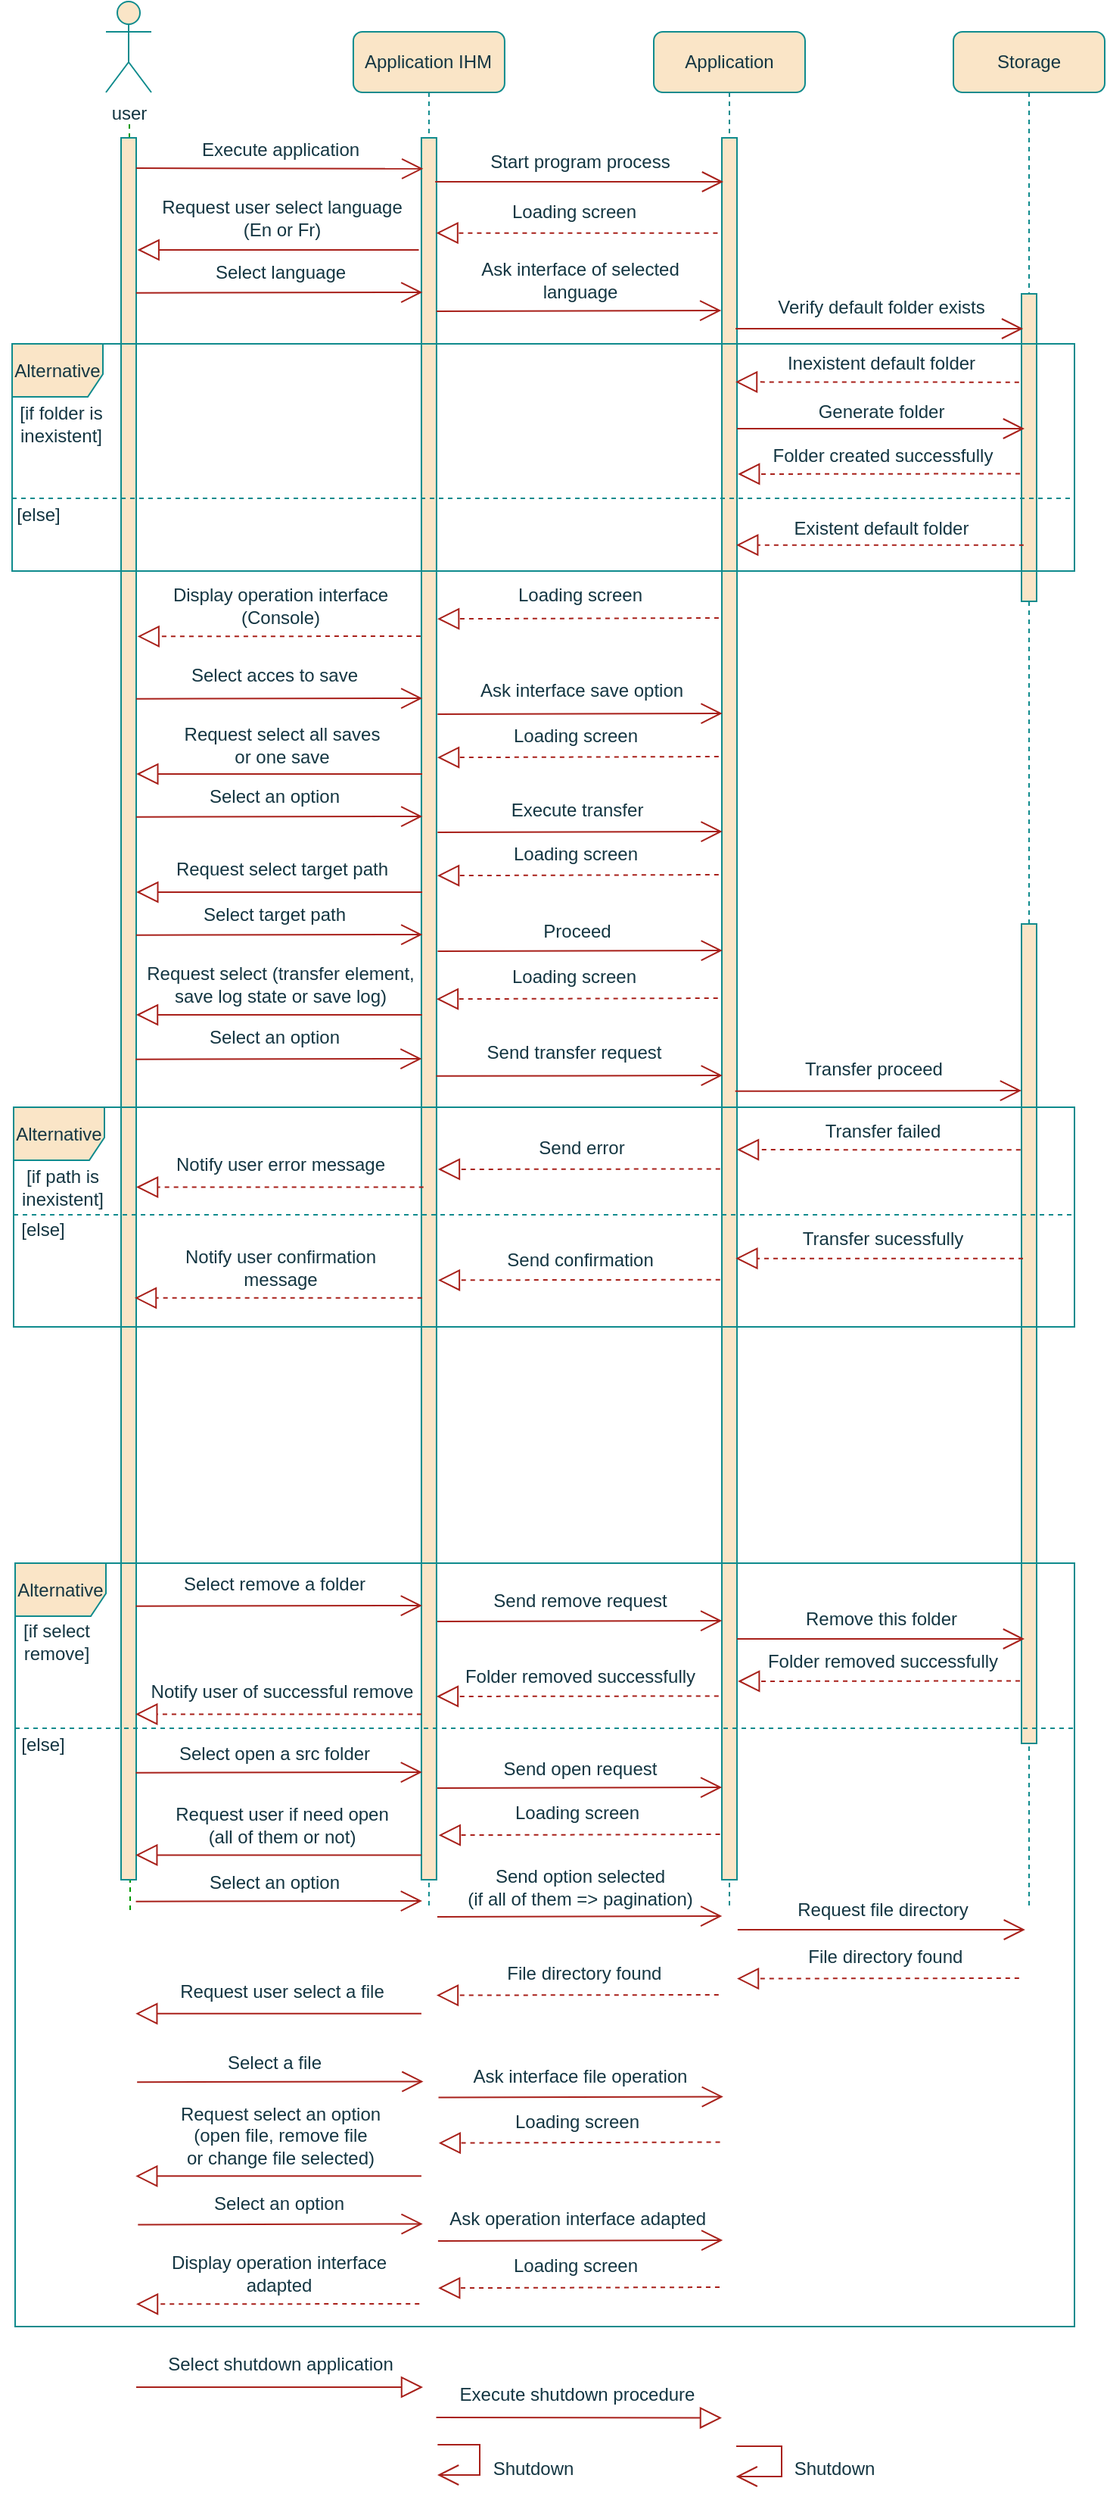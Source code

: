 <mxfile version="20.6.0" type="github" pages="3">
  <diagram id="kgpKYQtTHZ0yAKxKKP6v" name="Page-1">
    <mxGraphModel dx="860" dy="466" grid="1" gridSize="10" guides="1" tooltips="1" connect="1" arrows="1" fold="1" page="1" pageScale="1" pageWidth="850" pageHeight="1100" background="#FFFFFF" math="0" shadow="0">
      <root>
        <mxCell id="0" />
        <mxCell id="1" parent="0" />
        <mxCell id="kjz46jC-KRS-D13TOAtf-16" value="" style="endArrow=none;dashed=1;html=1;rounded=1;labelBackgroundColor=#DAD2D8;strokeColor=#009900;fontColor=#143642;" parent="1" edge="1">
          <mxGeometry width="50" height="50" relative="1" as="geometry">
            <mxPoint x="116" y="1330" as="sourcePoint" />
            <mxPoint x="115.5" y="150" as="targetPoint" />
          </mxGeometry>
        </mxCell>
        <mxCell id="kjz46jC-KRS-D13TOAtf-8" value="&lt;span style=&quot;&quot;&gt;Application IHM&lt;/span&gt;" style="shape=umlLifeline;perimeter=lifelinePerimeter;whiteSpace=wrap;html=1;container=0;collapsible=0;recursiveResize=0;outlineConnect=0;rounded=1;fillColor=#FAE5C7;strokeColor=#0F8B8D;fontColor=#143642;" parent="1" vertex="1">
          <mxGeometry x="263.46" y="90" width="100" height="1240" as="geometry" />
        </mxCell>
        <mxCell id="kjz46jC-KRS-D13TOAtf-9" value="user" style="shape=umlActor;verticalLabelPosition=bottom;verticalAlign=top;html=1;rounded=1;fillColor=#FAE5C7;strokeColor=#0F8B8D;fontColor=#143642;" parent="1" vertex="1">
          <mxGeometry x="100" y="70" width="30" height="60" as="geometry" />
        </mxCell>
        <mxCell id="kjz46jC-KRS-D13TOAtf-10" value="&lt;span style=&quot;&quot;&gt;Application&lt;/span&gt;" style="shape=umlLifeline;perimeter=lifelinePerimeter;whiteSpace=wrap;html=1;container=0;collapsible=0;recursiveResize=0;outlineConnect=0;rounded=1;fillColor=#FAE5C7;strokeColor=#0F8B8D;fontColor=#143642;" parent="1" vertex="1">
          <mxGeometry x="462" y="90" width="100" height="1240" as="geometry" />
        </mxCell>
        <mxCell id="kjz46jC-KRS-D13TOAtf-11" value="&lt;span style=&quot;&quot;&gt;Storage&lt;/span&gt;" style="shape=umlLifeline;perimeter=lifelinePerimeter;whiteSpace=wrap;html=1;container=0;collapsible=0;recursiveResize=0;outlineConnect=0;rounded=1;fillColor=#FAE5C7;strokeColor=#0F8B8D;fontColor=#143642;" parent="1" vertex="1">
          <mxGeometry x="660" y="90" width="100" height="1240" as="geometry" />
        </mxCell>
        <mxCell id="kjz46jC-KRS-D13TOAtf-12" value="" style="html=1;points=[];perimeter=orthogonalPerimeter;rounded=0;glass=0;labelBackgroundColor=none;fillStyle=auto;fillColor=#FAE5C7;strokeColor=#0F8B8D;fontColor=#143642;" parent="1" vertex="1">
          <mxGeometry x="110" y="160" width="10" height="1150" as="geometry" />
        </mxCell>
        <mxCell id="kjz46jC-KRS-D13TOAtf-13" value="" style="html=1;points=[];perimeter=orthogonalPerimeter;rounded=0;glass=0;labelBackgroundColor=none;fillStyle=auto;fillColor=#FAE5C7;strokeColor=#0F8B8D;fontColor=#143642;" parent="1" vertex="1">
          <mxGeometry x="308.46" y="160" width="10" height="1150" as="geometry" />
        </mxCell>
        <mxCell id="kjz46jC-KRS-D13TOAtf-14" value="" style="html=1;points=[];perimeter=orthogonalPerimeter;rounded=0;glass=0;labelBackgroundColor=none;fillStyle=auto;fillColor=#FAE5C7;strokeColor=#0F8B8D;fontColor=#143642;" parent="1" vertex="1">
          <mxGeometry x="507" y="160" width="10" height="1150" as="geometry" />
        </mxCell>
        <mxCell id="kjz46jC-KRS-D13TOAtf-15" value="" style="html=1;points=[];perimeter=orthogonalPerimeter;rounded=0;glass=0;labelBackgroundColor=none;fillStyle=auto;fillColor=#FAE5C7;strokeColor=#0F8B8D;fontColor=#143642;" parent="1" vertex="1">
          <mxGeometry x="705" y="263" width="10" height="203" as="geometry" />
        </mxCell>
        <mxCell id="kjz46jC-KRS-D13TOAtf-51" value="" style="endArrow=block;endFill=0;endSize=12;html=1;rounded=1;entryX=-0.002;entryY=0.916;entryDx=0;entryDy=0;entryPerimeter=0;labelBackgroundColor=#DAD2D8;strokeColor=#A8201A;fontColor=#143642;" parent="1" edge="1">
          <mxGeometry width="160" relative="1" as="geometry">
            <mxPoint x="318.25" y="1665" as="sourcePoint" />
            <mxPoint x="506.98" y="1665.276" as="targetPoint" />
          </mxGeometry>
        </mxCell>
        <mxCell id="kjz46jC-KRS-D13TOAtf-52" value="" style="endArrow=block;endFill=0;endSize=12;html=1;rounded=1;labelBackgroundColor=#DAD2D8;strokeColor=#A8201A;fontColor=#143642;" parent="1" edge="1">
          <mxGeometry width="160" relative="1" as="geometry">
            <mxPoint x="120.0" y="1645" as="sourcePoint" />
            <mxPoint x="309.5" y="1645" as="targetPoint" />
          </mxGeometry>
        </mxCell>
        <mxCell id="kjz46jC-KRS-D13TOAtf-53" value="Execute shutdown procedure" style="text;html=1;align=center;verticalAlign=middle;resizable=0;points=[];autosize=1;strokeColor=none;fillColor=none;rounded=1;fontColor=#143642;" parent="1" vertex="1">
          <mxGeometry x="321.25" y="1635" width="180" height="30" as="geometry" />
        </mxCell>
        <mxCell id="kjz46jC-KRS-D13TOAtf-54" value="Shutdown" style="text;html=1;align=center;verticalAlign=middle;resizable=0;points=[];autosize=1;strokeColor=none;fillColor=none;rounded=1;fontColor=#143642;" parent="1" vertex="1">
          <mxGeometry x="342.41" y="1684" width="80" height="30" as="geometry" />
        </mxCell>
        <mxCell id="kjz46jC-KRS-D13TOAtf-55" value="" style="endArrow=open;endFill=1;endSize=12;html=1;rounded=0;labelBackgroundColor=#DAD2D8;strokeColor=#A8201A;fontColor=#143642;" parent="1" edge="1">
          <mxGeometry width="160" relative="1" as="geometry">
            <mxPoint x="516.5" y="1684" as="sourcePoint" />
            <mxPoint x="516.31" y="1704" as="targetPoint" />
            <Array as="points">
              <mxPoint x="546.5" y="1684" />
              <mxPoint x="546.5" y="1704" />
            </Array>
          </mxGeometry>
        </mxCell>
        <mxCell id="kjz46jC-KRS-D13TOAtf-56" value="Shutdown" style="text;html=1;align=center;verticalAlign=middle;resizable=0;points=[];autosize=1;strokeColor=none;fillColor=none;rounded=1;fontColor=#143642;" parent="1" vertex="1">
          <mxGeometry x="541.08" y="1684" width="80" height="30" as="geometry" />
        </mxCell>
        <mxCell id="kjz46jC-KRS-D13TOAtf-57" value="Select shutdown application" style="text;html=1;align=center;verticalAlign=middle;resizable=0;points=[];autosize=1;strokeColor=none;fillColor=none;rounded=1;fontColor=#143642;" parent="1" vertex="1">
          <mxGeometry x="130" y="1615" width="170" height="30" as="geometry" />
        </mxCell>
        <mxCell id="kjz46jC-KRS-D13TOAtf-58" value="" style="endArrow=open;endFill=1;endSize=12;html=1;rounded=0;labelBackgroundColor=#DAD2D8;strokeColor=#A8201A;fontColor=#143642;" parent="1" edge="1">
          <mxGeometry width="160" relative="1" as="geometry">
            <mxPoint x="319.17" y="1683.0" as="sourcePoint" />
            <mxPoint x="319.003" y="1703.0" as="targetPoint" />
            <Array as="points">
              <mxPoint x="347" y="1683" />
              <mxPoint x="347" y="1703" />
            </Array>
          </mxGeometry>
        </mxCell>
        <mxCell id="ECK6dhB9xyA3UNdqTXZ5-1" value="" style="html=1;points=[];perimeter=orthogonalPerimeter;rounded=0;glass=0;labelBackgroundColor=none;fillStyle=auto;fillColor=#FAE5C7;strokeColor=#0F8B8D;fontColor=#143642;" parent="1" vertex="1">
          <mxGeometry x="705" y="679" width="10" height="541" as="geometry" />
        </mxCell>
        <mxCell id="ECK6dhB9xyA3UNdqTXZ5-2" value="" style="endArrow=block;dashed=1;endFill=0;endSize=12;html=1;rounded=1;exitX=-0.161;exitY=0.058;exitDx=0;exitDy=0;exitPerimeter=0;labelBackgroundColor=#DAD2D8;strokeColor=#A8201A;fontColor=#143642;" parent="1" edge="1">
          <mxGeometry width="160" relative="1" as="geometry">
            <mxPoint x="703.39" y="321.35" as="sourcePoint" />
            <mxPoint x="516.0" y="321.17" as="targetPoint" />
          </mxGeometry>
        </mxCell>
        <mxCell id="ECK6dhB9xyA3UNdqTXZ5-3" value="" style="endArrow=block;dashed=1;endFill=0;endSize=12;html=1;rounded=1;labelBackgroundColor=#DAD2D8;strokeColor=#A8201A;fontColor=#143642;" parent="1" edge="1">
          <mxGeometry width="160" relative="1" as="geometry">
            <mxPoint x="504.21" y="222.82" as="sourcePoint" />
            <mxPoint x="318.29" y="222.82" as="targetPoint" />
          </mxGeometry>
        </mxCell>
        <mxCell id="ECK6dhB9xyA3UNdqTXZ5-4" value="" style="endArrow=open;endFill=1;endSize=12;html=1;rounded=1;targetPerimeterSpacing=-4;sourcePerimeterSpacing=3;labelBackgroundColor=#DAD2D8;strokeColor=#A8201A;fontColor=#143642;" parent="1" edge="1">
          <mxGeometry width="160" relative="1" as="geometry">
            <mxPoint x="517" y="352.0" as="sourcePoint" />
            <mxPoint x="707" y="352.0" as="targetPoint" />
          </mxGeometry>
        </mxCell>
        <mxCell id="ECK6dhB9xyA3UNdqTXZ5-5" value="" style="endArrow=block;dashed=1;endFill=0;endSize=12;html=1;rounded=1;targetPerimeterSpacing=-4;sourcePerimeterSpacing=3;labelBackgroundColor=#DAD2D8;strokeColor=#A8201A;fontColor=#143642;" parent="1" edge="1">
          <mxGeometry width="160" relative="1" as="geometry">
            <mxPoint x="706.42" y="428.83" as="sourcePoint" />
            <mxPoint x="516.587" y="428.83" as="targetPoint" />
          </mxGeometry>
        </mxCell>
        <mxCell id="ECK6dhB9xyA3UNdqTXZ5-6" value="Execute application" style="text;html=1;align=center;verticalAlign=middle;resizable=0;points=[];autosize=1;strokeColor=none;fillColor=none;rounded=1;fontColor=#143642;" parent="1" vertex="1">
          <mxGeometry x="150" y="153" width="130" height="30" as="geometry" />
        </mxCell>
        <mxCell id="ECK6dhB9xyA3UNdqTXZ5-7" value="" style="endArrow=open;endFill=1;endSize=12;html=1;rounded=1;entryX=0.118;entryY=0.021;entryDx=0;entryDy=0;entryPerimeter=0;labelBackgroundColor=#DAD2D8;strokeColor=#A8201A;fontColor=#143642;" parent="1" edge="1">
          <mxGeometry width="160" relative="1" as="geometry">
            <mxPoint x="120" y="180.0" as="sourcePoint" />
            <mxPoint x="309.64" y="180.423" as="targetPoint" />
          </mxGeometry>
        </mxCell>
        <mxCell id="ECK6dhB9xyA3UNdqTXZ5-8" value="Start program process" style="text;html=1;align=center;verticalAlign=middle;resizable=0;points=[];autosize=1;strokeColor=none;fillColor=none;rounded=1;fontColor=#143642;" parent="1" vertex="1">
          <mxGeometry x="343" y="161" width="140" height="30" as="geometry" />
        </mxCell>
        <mxCell id="ECK6dhB9xyA3UNdqTXZ5-9" value="" style="endArrow=open;endFill=1;endSize=12;html=1;rounded=1;exitX=0.913;exitY=0.022;exitDx=0;exitDy=0;exitPerimeter=0;labelBackgroundColor=#DAD2D8;strokeColor=#A8201A;fontColor=#143642;" parent="1" edge="1">
          <mxGeometry width="160" relative="1" as="geometry">
            <mxPoint x="317.59" y="189.016" as="sourcePoint" />
            <mxPoint x="508" y="189.0" as="targetPoint" />
          </mxGeometry>
        </mxCell>
        <mxCell id="ECK6dhB9xyA3UNdqTXZ5-10" value="" style="endArrow=block;dashed=1;endFill=0;endSize=12;html=1;rounded=1;exitX=-0.125;exitY=0.144;exitDx=0;exitDy=0;exitPerimeter=0;labelBackgroundColor=#DAD2D8;strokeColor=#A8201A;fontColor=#143642;" parent="1" edge="1">
          <mxGeometry width="160" relative="1" as="geometry">
            <mxPoint x="307.95" y="489.002" as="sourcePoint" />
            <mxPoint x="120.827" y="489.17" as="targetPoint" />
          </mxGeometry>
        </mxCell>
        <mxCell id="ECK6dhB9xyA3UNdqTXZ5-11" value="Verify default folder exists" style="text;html=1;align=center;verticalAlign=middle;resizable=0;points=[];autosize=1;strokeColor=none;fillColor=none;rounded=1;fontColor=#143642;" parent="1" vertex="1">
          <mxGeometry x="531.5" y="257" width="160" height="30" as="geometry" />
        </mxCell>
        <mxCell id="ECK6dhB9xyA3UNdqTXZ5-12" value="Alternative" style="shape=umlFrame;whiteSpace=wrap;html=1;width=60;height=35;fillColor=#FAE5C7;strokeColor=#0F8B8D;fontColor=#143642;" parent="1" vertex="1">
          <mxGeometry x="38" y="296" width="702" height="150" as="geometry" />
        </mxCell>
        <mxCell id="ECK6dhB9xyA3UNdqTXZ5-13" value="Loading screen" style="text;html=1;align=center;verticalAlign=middle;resizable=0;points=[];autosize=1;strokeColor=none;fillColor=none;rounded=1;fontColor=#143642;" parent="1" vertex="1">
          <mxGeometry x="354.0" y="194" width="110" height="30" as="geometry" />
        </mxCell>
        <mxCell id="ECK6dhB9xyA3UNdqTXZ5-14" value="[if folder is &lt;br&gt;inexistent]" style="text;html=1;align=center;verticalAlign=middle;resizable=0;points=[];autosize=1;strokeColor=none;fillColor=none;fontColor=#143642;" parent="1" vertex="1">
          <mxGeometry x="30" y="329" width="80" height="40" as="geometry" />
        </mxCell>
        <mxCell id="ECK6dhB9xyA3UNdqTXZ5-15" value="[else]" style="text;html=1;align=center;verticalAlign=middle;resizable=0;points=[];autosize=1;strokeColor=none;fillColor=none;fontColor=#143642;" parent="1" vertex="1">
          <mxGeometry x="30" y="394" width="50" height="30" as="geometry" />
        </mxCell>
        <mxCell id="ECK6dhB9xyA3UNdqTXZ5-16" value="Inexistent default folder" style="text;html=1;align=center;verticalAlign=middle;resizable=0;points=[];autosize=1;strokeColor=none;fillColor=none;rounded=1;fontColor=#143642;" parent="1" vertex="1">
          <mxGeometry x="537.0" y="294.17" width="150" height="30" as="geometry" />
        </mxCell>
        <mxCell id="ECK6dhB9xyA3UNdqTXZ5-17" value="" style="line;strokeWidth=1;fillColor=none;align=left;verticalAlign=middle;spacingTop=-1;spacingLeft=3;spacingRight=3;rotatable=0;labelPosition=right;points=[];portConstraint=eastwest;dashed=1;labelBackgroundColor=#DAD2D8;strokeColor=#0F8B8D;fontColor=#143642;" parent="1" vertex="1">
          <mxGeometry x="38" y="394" width="700" height="8" as="geometry" />
        </mxCell>
        <mxCell id="ECK6dhB9xyA3UNdqTXZ5-18" value="Generate folder" style="text;html=1;align=center;verticalAlign=middle;resizable=0;points=[];autosize=1;strokeColor=none;fillColor=none;rounded=1;fontColor=#143642;" parent="1" vertex="1">
          <mxGeometry x="557.42" y="326" width="110" height="30" as="geometry" />
        </mxCell>
        <mxCell id="ECK6dhB9xyA3UNdqTXZ5-19" value="Existent default folder" style="text;html=1;align=center;verticalAlign=middle;resizable=0;points=[];autosize=1;strokeColor=none;fillColor=none;rounded=1;fontColor=#143642;" parent="1" vertex="1">
          <mxGeometry x="541.5" y="403" width="140" height="30" as="geometry" />
        </mxCell>
        <mxCell id="ECK6dhB9xyA3UNdqTXZ5-20" value="Display operation interface&lt;br&gt;(Console)" style="text;html=1;align=center;verticalAlign=middle;resizable=0;points=[];autosize=1;strokeColor=none;fillColor=none;rounded=1;fontColor=#143642;" parent="1" vertex="1">
          <mxGeometry x="130" y="449" width="170" height="40" as="geometry" />
        </mxCell>
        <mxCell id="ECK6dhB9xyA3UNdqTXZ5-21" value="" style="endArrow=open;endFill=1;endSize=12;html=1;rounded=1;targetPerimeterSpacing=-4;sourcePerimeterSpacing=3;labelBackgroundColor=#DAD2D8;strokeColor=#A8201A;fontColor=#143642;" parent="1" edge="1">
          <mxGeometry width="160" relative="1" as="geometry">
            <mxPoint x="516.08" y="286" as="sourcePoint" />
            <mxPoint x="706.08" y="286" as="targetPoint" />
          </mxGeometry>
        </mxCell>
        <mxCell id="ECK6dhB9xyA3UNdqTXZ5-22" value="" style="endArrow=block;dashed=1;endFill=0;endSize=12;html=1;rounded=1;targetPerimeterSpacing=-4;sourcePerimeterSpacing=3;exitX=-0.099;exitY=0.603;exitDx=0;exitDy=0;exitPerimeter=0;labelBackgroundColor=#DAD2D8;strokeColor=#A8201A;fontColor=#143642;" parent="1" edge="1">
          <mxGeometry width="160" relative="1" as="geometry">
            <mxPoint x="704.01" y="381.72" as="sourcePoint" />
            <mxPoint x="517.587" y="382.0" as="targetPoint" />
          </mxGeometry>
        </mxCell>
        <mxCell id="ECK6dhB9xyA3UNdqTXZ5-23" value="Folder created successfully" style="text;html=1;align=center;verticalAlign=middle;resizable=0;points=[];autosize=1;strokeColor=none;fillColor=none;rounded=1;fontColor=#143642;" parent="1" vertex="1">
          <mxGeometry x="527.5" y="355.0" width="170" height="30" as="geometry" />
        </mxCell>
        <mxCell id="ECK6dhB9xyA3UNdqTXZ5-24" value="Request user select language&lt;br&gt;(En or Fr)" style="text;html=1;align=center;verticalAlign=middle;resizable=0;points=[];autosize=1;strokeColor=none;fillColor=none;rounded=1;fontColor=#143642;" parent="1" vertex="1">
          <mxGeometry x="125.83" y="193" width="180" height="40" as="geometry" />
        </mxCell>
        <mxCell id="ECK6dhB9xyA3UNdqTXZ5-25" value="" style="endArrow=block;endFill=0;endSize=12;html=1;rounded=1;labelBackgroundColor=#DAD2D8;strokeColor=#A8201A;fontColor=#143642;" parent="1" edge="1">
          <mxGeometry width="160" relative="1" as="geometry">
            <mxPoint x="306.75" y="234.0" as="sourcePoint" />
            <mxPoint x="120.83" y="234.0" as="targetPoint" />
          </mxGeometry>
        </mxCell>
        <mxCell id="ECK6dhB9xyA3UNdqTXZ5-26" value="Select language" style="text;html=1;align=center;verticalAlign=middle;resizable=0;points=[];autosize=1;strokeColor=none;fillColor=none;rounded=1;fontColor=#143642;" parent="1" vertex="1">
          <mxGeometry x="160" y="234" width="110" height="30" as="geometry" />
        </mxCell>
        <mxCell id="ECK6dhB9xyA3UNdqTXZ5-27" value="" style="endArrow=open;endFill=1;endSize=12;html=1;rounded=1;entryX=0.071;entryY=0.165;entryDx=0;entryDy=0;entryPerimeter=0;labelBackgroundColor=#DAD2D8;strokeColor=#A8201A;fontColor=#143642;" parent="1" edge="1">
          <mxGeometry width="160" relative="1" as="geometry">
            <mxPoint x="120" y="262.38" as="sourcePoint" />
            <mxPoint x="309.17" y="262.0" as="targetPoint" />
          </mxGeometry>
        </mxCell>
        <mxCell id="ECK6dhB9xyA3UNdqTXZ5-28" value="Loading screen" style="text;html=1;align=center;verticalAlign=middle;resizable=0;points=[];autosize=1;strokeColor=none;fillColor=none;rounded=1;fontColor=#143642;" parent="1" vertex="1">
          <mxGeometry x="357.83" y="447" width="110" height="30" as="geometry" />
        </mxCell>
        <mxCell id="ECK6dhB9xyA3UNdqTXZ5-29" value="" style="endArrow=block;dashed=1;endFill=0;endSize=12;html=1;rounded=1;exitX=-0.211;exitY=0.186;exitDx=0;exitDy=0;exitPerimeter=0;labelBackgroundColor=#DAD2D8;strokeColor=#A8201A;fontColor=#143642;" parent="1" edge="1">
          <mxGeometry width="160" relative="1" as="geometry">
            <mxPoint x="504.95" y="476.998" as="sourcePoint" />
            <mxPoint x="319.06" y="477.59" as="targetPoint" />
          </mxGeometry>
        </mxCell>
        <mxCell id="ECK6dhB9xyA3UNdqTXZ5-30" value="" style="endArrow=open;endFill=1;endSize=12;html=1;rounded=1;entryX=-0.083;entryY=0.173;entryDx=0;entryDy=0;entryPerimeter=0;labelBackgroundColor=#DAD2D8;strokeColor=#A8201A;fontColor=#143642;" parent="1" edge="1">
          <mxGeometry width="160" relative="1" as="geometry">
            <mxPoint x="318.46" y="274.56" as="sourcePoint" />
            <mxPoint x="506.63" y="274.004" as="targetPoint" />
          </mxGeometry>
        </mxCell>
        <mxCell id="ECK6dhB9xyA3UNdqTXZ5-31" value="Ask interface of selected &lt;br&gt;language" style="text;html=1;align=center;verticalAlign=middle;resizable=0;points=[];autosize=1;strokeColor=none;fillColor=none;rounded=1;fontColor=#143642;" parent="1" vertex="1">
          <mxGeometry x="337.83" y="234" width="150" height="40" as="geometry" />
        </mxCell>
        <mxCell id="ECK6dhB9xyA3UNdqTXZ5-32" value="Loading screen" style="text;html=1;align=center;verticalAlign=middle;resizable=0;points=[];autosize=1;strokeColor=none;fillColor=none;rounded=1;fontColor=#143642;" parent="1" vertex="1">
          <mxGeometry x="354.71" y="539.5" width="110" height="30" as="geometry" />
        </mxCell>
        <mxCell id="ECK6dhB9xyA3UNdqTXZ5-33" value="" style="endArrow=block;dashed=1;endFill=0;endSize=12;html=1;rounded=1;exitX=-0.211;exitY=0.186;exitDx=0;exitDy=0;exitPerimeter=0;labelBackgroundColor=#DAD2D8;strokeColor=#A8201A;fontColor=#143642;" parent="1" edge="1">
          <mxGeometry width="160" relative="1" as="geometry">
            <mxPoint x="504.91" y="568.498" as="sourcePoint" />
            <mxPoint x="319.02" y="569.09" as="targetPoint" />
          </mxGeometry>
        </mxCell>
        <mxCell id="ECK6dhB9xyA3UNdqTXZ5-34" value="Select acces to save" style="text;html=1;align=center;verticalAlign=middle;resizable=0;points=[];autosize=1;strokeColor=none;fillColor=none;rounded=1;fontColor=#143642;" parent="1" vertex="1">
          <mxGeometry x="145.71" y="500" width="130" height="30" as="geometry" />
        </mxCell>
        <mxCell id="ECK6dhB9xyA3UNdqTXZ5-35" value="" style="endArrow=open;endFill=1;endSize=12;html=1;rounded=1;entryX=0.071;entryY=0.165;entryDx=0;entryDy=0;entryPerimeter=0;labelBackgroundColor=#DAD2D8;strokeColor=#A8201A;fontColor=#143642;" parent="1" edge="1">
          <mxGeometry width="160" relative="1" as="geometry">
            <mxPoint x="120.0" y="530.38" as="sourcePoint" />
            <mxPoint x="309.17" y="530" as="targetPoint" />
          </mxGeometry>
        </mxCell>
        <mxCell id="ECK6dhB9xyA3UNdqTXZ5-36" value="Request select all saves &lt;br&gt;or one save" style="text;html=1;align=center;verticalAlign=middle;resizable=0;points=[];autosize=1;strokeColor=none;fillColor=none;rounded=1;fontColor=#143642;" parent="1" vertex="1">
          <mxGeometry x="140.71" y="541" width="150" height="40" as="geometry" />
        </mxCell>
        <mxCell id="ECK6dhB9xyA3UNdqTXZ5-37" value="" style="endArrow=block;endFill=0;endSize=12;html=1;rounded=1;labelBackgroundColor=#DAD2D8;strokeColor=#A8201A;fontColor=#143642;" parent="1" edge="1">
          <mxGeometry width="160" relative="1" as="geometry">
            <mxPoint x="309" y="580" as="sourcePoint" />
            <mxPoint x="120.147" y="580" as="targetPoint" />
          </mxGeometry>
        </mxCell>
        <mxCell id="ECK6dhB9xyA3UNdqTXZ5-38" value="" style="endArrow=open;endFill=1;endSize=12;html=1;rounded=1;entryX=-0.083;entryY=0.173;entryDx=0;entryDy=0;entryPerimeter=0;labelBackgroundColor=#DAD2D8;strokeColor=#A8201A;fontColor=#143642;" parent="1" edge="1">
          <mxGeometry width="160" relative="1" as="geometry">
            <mxPoint x="319.17" y="540.56" as="sourcePoint" />
            <mxPoint x="507.34" y="540.004" as="targetPoint" />
          </mxGeometry>
        </mxCell>
        <mxCell id="ECK6dhB9xyA3UNdqTXZ5-39" value="Ask interface save option" style="text;html=1;align=center;verticalAlign=middle;resizable=0;points=[];autosize=1;strokeColor=none;fillColor=none;rounded=1;fontColor=#143642;" parent="1" vertex="1">
          <mxGeometry x="333.54" y="509.5" width="160" height="30" as="geometry" />
        </mxCell>
        <mxCell id="ECK6dhB9xyA3UNdqTXZ5-40" value="Loading screen" style="text;html=1;align=center;verticalAlign=middle;resizable=0;points=[];autosize=1;strokeColor=none;fillColor=none;rounded=1;fontColor=#143642;" parent="1" vertex="1">
          <mxGeometry x="354.71" y="617.5" width="110" height="30" as="geometry" />
        </mxCell>
        <mxCell id="ECK6dhB9xyA3UNdqTXZ5-41" value="" style="endArrow=block;dashed=1;endFill=0;endSize=12;html=1;rounded=1;exitX=-0.211;exitY=0.186;exitDx=0;exitDy=0;exitPerimeter=0;labelBackgroundColor=#DAD2D8;strokeColor=#A8201A;fontColor=#143642;" parent="1" edge="1">
          <mxGeometry width="160" relative="1" as="geometry">
            <mxPoint x="504.91" y="646.498" as="sourcePoint" />
            <mxPoint x="319.02" y="647.09" as="targetPoint" />
          </mxGeometry>
        </mxCell>
        <mxCell id="ECK6dhB9xyA3UNdqTXZ5-42" value="Select an option" style="text;html=1;align=center;verticalAlign=middle;resizable=0;points=[];autosize=1;strokeColor=none;fillColor=none;rounded=1;fontColor=#143642;" parent="1" vertex="1">
          <mxGeometry x="155.71" y="580" width="110" height="30" as="geometry" />
        </mxCell>
        <mxCell id="ECK6dhB9xyA3UNdqTXZ5-43" value="" style="endArrow=open;endFill=1;endSize=12;html=1;rounded=1;entryX=0.071;entryY=0.165;entryDx=0;entryDy=0;entryPerimeter=0;labelBackgroundColor=#DAD2D8;strokeColor=#A8201A;fontColor=#143642;" parent="1" edge="1">
          <mxGeometry width="160" relative="1" as="geometry">
            <mxPoint x="120.0" y="608.38" as="sourcePoint" />
            <mxPoint x="309.17" y="608" as="targetPoint" />
          </mxGeometry>
        </mxCell>
        <mxCell id="ECK6dhB9xyA3UNdqTXZ5-44" value="Request select target path" style="text;html=1;align=center;verticalAlign=middle;resizable=0;points=[];autosize=1;strokeColor=none;fillColor=none;rounded=1;fontColor=#143642;" parent="1" vertex="1">
          <mxGeometry x="135.71" y="628" width="160" height="30" as="geometry" />
        </mxCell>
        <mxCell id="ECK6dhB9xyA3UNdqTXZ5-45" value="" style="endArrow=block;endFill=0;endSize=12;html=1;rounded=1;labelBackgroundColor=#DAD2D8;strokeColor=#A8201A;fontColor=#143642;" parent="1" edge="1">
          <mxGeometry width="160" relative="1" as="geometry">
            <mxPoint x="309" y="658" as="sourcePoint" />
            <mxPoint x="120.147" y="658" as="targetPoint" />
          </mxGeometry>
        </mxCell>
        <mxCell id="ECK6dhB9xyA3UNdqTXZ5-46" value="" style="endArrow=open;endFill=1;endSize=12;html=1;rounded=1;entryX=-0.083;entryY=0.173;entryDx=0;entryDy=0;entryPerimeter=0;labelBackgroundColor=#DAD2D8;strokeColor=#A8201A;fontColor=#143642;" parent="1" edge="1">
          <mxGeometry width="160" relative="1" as="geometry">
            <mxPoint x="319.17" y="618.56" as="sourcePoint" />
            <mxPoint x="507.34" y="618.004" as="targetPoint" />
          </mxGeometry>
        </mxCell>
        <mxCell id="ECK6dhB9xyA3UNdqTXZ5-47" value="Execute transfer" style="text;html=1;align=center;verticalAlign=middle;resizable=0;points=[];autosize=1;strokeColor=none;fillColor=none;rounded=1;fontColor=#143642;" parent="1" vertex="1">
          <mxGeometry x="355.54" y="588.5" width="110" height="30" as="geometry" />
        </mxCell>
        <mxCell id="ECK6dhB9xyA3UNdqTXZ5-49" value="" style="endArrow=open;endFill=1;endSize=12;html=1;rounded=1;targetPerimeterSpacing=-4;sourcePerimeterSpacing=3;labelBackgroundColor=#DAD2D8;strokeColor=#A8201A;fontColor=#143642;" parent="1" edge="1">
          <mxGeometry width="160" relative="1" as="geometry">
            <mxPoint x="517" y="1151" as="sourcePoint" />
            <mxPoint x="707" y="1151" as="targetPoint" />
          </mxGeometry>
        </mxCell>
        <mxCell id="ECK6dhB9xyA3UNdqTXZ5-51" value="Alternative" style="shape=umlFrame;whiteSpace=wrap;html=1;width=60;height=35;fillColor=#FAE5C7;strokeColor=#0F8B8D;fontColor=#143642;" parent="1" vertex="1">
          <mxGeometry x="40" y="1101" width="700" height="504" as="geometry" />
        </mxCell>
        <mxCell id="ECK6dhB9xyA3UNdqTXZ5-52" value="[if select &lt;br&gt;remove]" style="text;html=1;align=center;verticalAlign=middle;resizable=0;points=[];autosize=1;strokeColor=none;fillColor=none;fontColor=#143642;" parent="1" vertex="1">
          <mxGeometry x="32" y="1133" width="70" height="40" as="geometry" />
        </mxCell>
        <mxCell id="ECK6dhB9xyA3UNdqTXZ5-53" value="[else]" style="text;html=1;align=center;verticalAlign=middle;resizable=0;points=[];autosize=1;strokeColor=none;fillColor=none;fontColor=#143642;" parent="1" vertex="1">
          <mxGeometry x="33" y="1206" width="50" height="30" as="geometry" />
        </mxCell>
        <mxCell id="ECK6dhB9xyA3UNdqTXZ5-55" value="" style="line;strokeWidth=1;fillColor=none;align=left;verticalAlign=middle;spacingTop=-1;spacingLeft=3;spacingRight=3;rotatable=0;labelPosition=right;points=[];portConstraint=eastwest;dashed=1;labelBackgroundColor=#DAD2D8;strokeColor=#0F8B8D;fontColor=#143642;" parent="1" vertex="1">
          <mxGeometry x="40" y="1206" width="700" height="8" as="geometry" />
        </mxCell>
        <mxCell id="ECK6dhB9xyA3UNdqTXZ5-56" value="Remove this folder" style="text;html=1;align=center;verticalAlign=middle;resizable=0;points=[];autosize=1;strokeColor=none;fillColor=none;rounded=1;fontColor=#143642;" parent="1" vertex="1">
          <mxGeometry x="552.42" y="1123" width="120" height="30" as="geometry" />
        </mxCell>
        <mxCell id="ECK6dhB9xyA3UNdqTXZ5-59" value="" style="endArrow=block;dashed=1;endFill=0;endSize=12;html=1;rounded=1;targetPerimeterSpacing=-4;sourcePerimeterSpacing=3;exitX=-0.099;exitY=0.603;exitDx=0;exitDy=0;exitPerimeter=0;labelBackgroundColor=#DAD2D8;strokeColor=#A8201A;fontColor=#143642;" parent="1" edge="1">
          <mxGeometry width="160" relative="1" as="geometry">
            <mxPoint x="704.01" y="1178.72" as="sourcePoint" />
            <mxPoint x="517.587" y="1179" as="targetPoint" />
          </mxGeometry>
        </mxCell>
        <mxCell id="ECK6dhB9xyA3UNdqTXZ5-60" value="Folder removed successfully" style="text;html=1;align=center;verticalAlign=middle;resizable=0;points=[];autosize=1;strokeColor=none;fillColor=none;rounded=1;fontColor=#143642;" parent="1" vertex="1">
          <mxGeometry x="522.5" y="1151" width="180" height="30" as="geometry" />
        </mxCell>
        <mxCell id="ECK6dhB9xyA3UNdqTXZ5-63" value="Select remove a folder" style="text;html=1;align=center;verticalAlign=middle;resizable=0;points=[];autosize=1;strokeColor=none;fillColor=none;rounded=1;fontColor=#143642;" parent="1" vertex="1">
          <mxGeometry x="140.5" y="1100" width="140" height="30" as="geometry" />
        </mxCell>
        <mxCell id="ECK6dhB9xyA3UNdqTXZ5-64" value="" style="endArrow=open;endFill=1;endSize=12;html=1;rounded=1;entryX=0.071;entryY=0.165;entryDx=0;entryDy=0;entryPerimeter=0;labelBackgroundColor=#DAD2D8;strokeColor=#A8201A;fontColor=#143642;" parent="1" edge="1">
          <mxGeometry width="160" relative="1" as="geometry">
            <mxPoint x="119.79" y="1129.38" as="sourcePoint" />
            <mxPoint x="308.96" y="1129" as="targetPoint" />
          </mxGeometry>
        </mxCell>
        <mxCell id="ECK6dhB9xyA3UNdqTXZ5-65" value="Notify user of successful remove" style="text;html=1;align=center;verticalAlign=middle;resizable=0;points=[];autosize=1;strokeColor=none;fillColor=none;rounded=1;fontColor=#143642;" parent="1" vertex="1">
          <mxGeometry x="116.08" y="1171" width="200" height="30" as="geometry" />
        </mxCell>
        <mxCell id="ECK6dhB9xyA3UNdqTXZ5-66" value="" style="endArrow=block;dashed=1;endFill=0;endSize=12;html=1;rounded=1;labelBackgroundColor=#DAD2D8;strokeColor=#A8201A;fontColor=#143642;" parent="1" edge="1">
          <mxGeometry width="160" relative="1" as="geometry">
            <mxPoint x="308.46" y="1200.7" as="sourcePoint" />
            <mxPoint x="119.607" y="1200.7" as="targetPoint" />
          </mxGeometry>
        </mxCell>
        <mxCell id="ECK6dhB9xyA3UNdqTXZ5-67" value="" style="endArrow=open;endFill=1;endSize=12;html=1;rounded=1;entryX=-0.083;entryY=0.173;entryDx=0;entryDy=0;entryPerimeter=0;labelBackgroundColor=#DAD2D8;strokeColor=#A8201A;fontColor=#143642;" parent="1" edge="1">
          <mxGeometry width="160" relative="1" as="geometry">
            <mxPoint x="318.96" y="1139.56" as="sourcePoint" />
            <mxPoint x="507.13" y="1139.004" as="targetPoint" />
          </mxGeometry>
        </mxCell>
        <mxCell id="ECK6dhB9xyA3UNdqTXZ5-68" value="Send remove request" style="text;html=1;align=center;verticalAlign=middle;resizable=0;points=[];autosize=1;strokeColor=none;fillColor=none;rounded=1;fontColor=#143642;" parent="1" vertex="1">
          <mxGeometry x="343.33" y="1110.5" width="140" height="30" as="geometry" />
        </mxCell>
        <mxCell id="ECK6dhB9xyA3UNdqTXZ5-69" value="" style="endArrow=block;dashed=1;endFill=0;endSize=12;html=1;rounded=1;targetPerimeterSpacing=-4;sourcePerimeterSpacing=3;exitX=-0.099;exitY=0.603;exitDx=0;exitDy=0;exitPerimeter=0;labelBackgroundColor=#DAD2D8;strokeColor=#A8201A;fontColor=#143642;" parent="1" edge="1">
          <mxGeometry width="160" relative="1" as="geometry">
            <mxPoint x="504.88" y="1188.72" as="sourcePoint" />
            <mxPoint x="318.457" y="1189" as="targetPoint" />
          </mxGeometry>
        </mxCell>
        <mxCell id="ECK6dhB9xyA3UNdqTXZ5-70" value="Folder removed successfully" style="text;html=1;align=center;verticalAlign=middle;resizable=0;points=[];autosize=1;strokeColor=none;fillColor=none;rounded=1;fontColor=#143642;" parent="1" vertex="1">
          <mxGeometry x="323.37" y="1161" width="180" height="30" as="geometry" />
        </mxCell>
        <mxCell id="ECK6dhB9xyA3UNdqTXZ5-75" value="Select open a src folder" style="text;html=1;align=center;verticalAlign=middle;resizable=0;points=[];autosize=1;strokeColor=none;fillColor=none;rounded=1;fontColor=#143642;" parent="1" vertex="1">
          <mxGeometry x="135.5" y="1212" width="150" height="30" as="geometry" />
        </mxCell>
        <mxCell id="ECK6dhB9xyA3UNdqTXZ5-76" value="" style="endArrow=open;endFill=1;endSize=12;html=1;rounded=1;entryX=0.071;entryY=0.165;entryDx=0;entryDy=0;entryPerimeter=0;labelBackgroundColor=#DAD2D8;strokeColor=#A8201A;fontColor=#143642;" parent="1" edge="1">
          <mxGeometry width="160" relative="1" as="geometry">
            <mxPoint x="119.79" y="1239.38" as="sourcePoint" />
            <mxPoint x="308.96" y="1239" as="targetPoint" />
          </mxGeometry>
        </mxCell>
        <mxCell id="ECK6dhB9xyA3UNdqTXZ5-77" value="Request user if need open&lt;br&gt;(all of them or not)" style="text;html=1;align=center;verticalAlign=middle;resizable=0;points=[];autosize=1;strokeColor=none;fillColor=none;rounded=1;fontColor=#143642;" parent="1" vertex="1">
          <mxGeometry x="136.08" y="1254" width="160" height="40" as="geometry" />
        </mxCell>
        <mxCell id="ECK6dhB9xyA3UNdqTXZ5-78" value="" style="endArrow=block;endFill=0;endSize=12;html=1;rounded=1;labelBackgroundColor=#DAD2D8;strokeColor=#A8201A;fontColor=#143642;" parent="1" edge="1">
          <mxGeometry width="160" relative="1" as="geometry">
            <mxPoint x="308.46" y="1293.7" as="sourcePoint" />
            <mxPoint x="119.607" y="1293.7" as="targetPoint" />
          </mxGeometry>
        </mxCell>
        <mxCell id="ECK6dhB9xyA3UNdqTXZ5-79" value="" style="endArrow=open;endFill=1;endSize=12;html=1;rounded=1;entryX=-0.083;entryY=0.173;entryDx=0;entryDy=0;entryPerimeter=0;labelBackgroundColor=#DAD2D8;strokeColor=#A8201A;fontColor=#143642;" parent="1" edge="1">
          <mxGeometry width="160" relative="1" as="geometry">
            <mxPoint x="318.96" y="1249.56" as="sourcePoint" />
            <mxPoint x="507.13" y="1249.004" as="targetPoint" />
          </mxGeometry>
        </mxCell>
        <mxCell id="ECK6dhB9xyA3UNdqTXZ5-80" value="Send open request" style="text;html=1;align=center;verticalAlign=middle;resizable=0;points=[];autosize=1;strokeColor=none;fillColor=none;rounded=1;fontColor=#143642;" parent="1" vertex="1">
          <mxGeometry x="353.33" y="1221.5" width="120" height="30" as="geometry" />
        </mxCell>
        <mxCell id="ECK6dhB9xyA3UNdqTXZ5-83" value="Loading screen" style="text;html=1;align=center;verticalAlign=middle;resizable=0;points=[];autosize=1;strokeColor=none;fillColor=none;rounded=1;fontColor=#143642;" parent="1" vertex="1">
          <mxGeometry x="355.58" y="1251" width="110" height="30" as="geometry" />
        </mxCell>
        <mxCell id="ECK6dhB9xyA3UNdqTXZ5-84" value="" style="endArrow=block;dashed=1;endFill=0;endSize=12;html=1;rounded=1;exitX=-0.211;exitY=0.186;exitDx=0;exitDy=0;exitPerimeter=0;labelBackgroundColor=#DAD2D8;strokeColor=#A8201A;fontColor=#143642;" parent="1" edge="1">
          <mxGeometry width="160" relative="1" as="geometry">
            <mxPoint x="505.78" y="1279.998" as="sourcePoint" />
            <mxPoint x="319.89" y="1280.59" as="targetPoint" />
          </mxGeometry>
        </mxCell>
        <mxCell id="ECK6dhB9xyA3UNdqTXZ5-86" value="Select an option" style="text;html=1;align=center;verticalAlign=middle;resizable=0;points=[];autosize=1;strokeColor=none;fillColor=none;rounded=1;fontColor=#143642;" parent="1" vertex="1">
          <mxGeometry x="155.5" y="1297" width="110" height="30" as="geometry" />
        </mxCell>
        <mxCell id="ECK6dhB9xyA3UNdqTXZ5-87" value="" style="endArrow=open;endFill=1;endSize=12;html=1;rounded=1;entryX=0.071;entryY=0.165;entryDx=0;entryDy=0;entryPerimeter=0;labelBackgroundColor=#DAD2D8;strokeColor=#A8201A;fontColor=#143642;" parent="1" edge="1">
          <mxGeometry width="160" relative="1" as="geometry">
            <mxPoint x="119.79" y="1324.38" as="sourcePoint" />
            <mxPoint x="308.96" y="1324" as="targetPoint" />
          </mxGeometry>
        </mxCell>
        <mxCell id="ECK6dhB9xyA3UNdqTXZ5-88" value="Request user select a file" style="text;html=1;align=center;verticalAlign=middle;resizable=0;points=[];autosize=1;strokeColor=none;fillColor=none;rounded=1;fontColor=#143642;" parent="1" vertex="1">
          <mxGeometry x="136.08" y="1368.73" width="160" height="30" as="geometry" />
        </mxCell>
        <mxCell id="ECK6dhB9xyA3UNdqTXZ5-89" value="" style="endArrow=block;endFill=0;endSize=12;html=1;rounded=1;labelBackgroundColor=#DAD2D8;strokeColor=#A8201A;fontColor=#143642;" parent="1" edge="1">
          <mxGeometry width="160" relative="1" as="geometry">
            <mxPoint x="308.46" y="1398.43" as="sourcePoint" />
            <mxPoint x="119.607" y="1398.43" as="targetPoint" />
          </mxGeometry>
        </mxCell>
        <mxCell id="ECK6dhB9xyA3UNdqTXZ5-90" value="" style="endArrow=open;endFill=1;endSize=12;html=1;rounded=1;entryX=-0.083;entryY=0.173;entryDx=0;entryDy=0;entryPerimeter=0;labelBackgroundColor=#DAD2D8;strokeColor=#A8201A;fontColor=#143642;" parent="1" edge="1">
          <mxGeometry width="160" relative="1" as="geometry">
            <mxPoint x="318.96" y="1334.56" as="sourcePoint" />
            <mxPoint x="507.13" y="1334.004" as="targetPoint" />
          </mxGeometry>
        </mxCell>
        <mxCell id="ECK6dhB9xyA3UNdqTXZ5-91" value="Send option selected&lt;br&gt;(if all of them =&amp;gt; pagination)" style="text;html=1;align=center;verticalAlign=middle;resizable=0;points=[];autosize=1;strokeColor=none;fillColor=none;rounded=1;fontColor=#143642;" parent="1" vertex="1">
          <mxGeometry x="328.33" y="1294.5" width="170" height="40" as="geometry" />
        </mxCell>
        <mxCell id="ECK6dhB9xyA3UNdqTXZ5-98" value="" style="endArrow=open;endFill=1;endSize=12;html=1;rounded=1;targetPerimeterSpacing=-4;sourcePerimeterSpacing=3;labelBackgroundColor=#DAD2D8;strokeColor=#A8201A;fontColor=#143642;" parent="1" edge="1">
          <mxGeometry width="160" relative="1" as="geometry">
            <mxPoint x="517.42" y="1343" as="sourcePoint" />
            <mxPoint x="707.42" y="1343" as="targetPoint" />
          </mxGeometry>
        </mxCell>
        <mxCell id="ECK6dhB9xyA3UNdqTXZ5-99" value="Request file directory" style="text;html=1;align=center;verticalAlign=middle;resizable=0;points=[];autosize=1;strokeColor=none;fillColor=none;rounded=1;fontColor=#143642;" parent="1" vertex="1">
          <mxGeometry x="542.84" y="1315" width="140" height="30" as="geometry" />
        </mxCell>
        <mxCell id="ECK6dhB9xyA3UNdqTXZ5-102" value="" style="endArrow=block;dashed=1;endFill=0;endSize=12;html=1;rounded=1;targetPerimeterSpacing=-4;sourcePerimeterSpacing=3;exitX=-0.099;exitY=0.603;exitDx=0;exitDy=0;exitPerimeter=0;labelBackgroundColor=#DAD2D8;strokeColor=#A8201A;fontColor=#143642;" parent="1" edge="1">
          <mxGeometry width="160" relative="1" as="geometry">
            <mxPoint x="703.42" y="1375" as="sourcePoint" />
            <mxPoint x="516.997" y="1375.28" as="targetPoint" />
          </mxGeometry>
        </mxCell>
        <mxCell id="ECK6dhB9xyA3UNdqTXZ5-103" value="&amp;nbsp;File directory found&lt;br&gt;" style="text;html=1;align=center;verticalAlign=middle;resizable=0;points=[];autosize=1;strokeColor=none;fillColor=none;rounded=1;fontColor=#143642;" parent="1" vertex="1">
          <mxGeometry x="547.84" y="1346" width="130" height="30" as="geometry" />
        </mxCell>
        <mxCell id="ECK6dhB9xyA3UNdqTXZ5-104" value="" style="endArrow=block;dashed=1;endFill=0;endSize=12;html=1;rounded=1;targetPerimeterSpacing=-4;sourcePerimeterSpacing=3;exitX=-0.099;exitY=0.603;exitDx=0;exitDy=0;exitPerimeter=0;labelBackgroundColor=#DAD2D8;strokeColor=#A8201A;fontColor=#143642;" parent="1" edge="1">
          <mxGeometry width="160" relative="1" as="geometry">
            <mxPoint x="504.88" y="1386" as="sourcePoint" />
            <mxPoint x="318.457" y="1386.28" as="targetPoint" />
          </mxGeometry>
        </mxCell>
        <mxCell id="ECK6dhB9xyA3UNdqTXZ5-105" value="&amp;nbsp;File directory found&lt;br&gt;" style="text;html=1;align=center;verticalAlign=middle;resizable=0;points=[];autosize=1;strokeColor=none;fillColor=none;rounded=1;fontColor=#143642;" parent="1" vertex="1">
          <mxGeometry x="349.3" y="1357" width="130" height="30" as="geometry" />
        </mxCell>
        <mxCell id="ECK6dhB9xyA3UNdqTXZ5-106" value="Select a file" style="text;html=1;align=center;verticalAlign=middle;resizable=0;points=[];autosize=1;strokeColor=none;fillColor=none;rounded=1;fontColor=#143642;" parent="1" vertex="1">
          <mxGeometry x="166.29" y="1416.23" width="90" height="30" as="geometry" />
        </mxCell>
        <mxCell id="ECK6dhB9xyA3UNdqTXZ5-107" value="" style="endArrow=open;endFill=1;endSize=12;html=1;rounded=1;entryX=0.071;entryY=0.165;entryDx=0;entryDy=0;entryPerimeter=0;labelBackgroundColor=#DAD2D8;strokeColor=#A8201A;fontColor=#143642;" parent="1" edge="1">
          <mxGeometry width="160" relative="1" as="geometry">
            <mxPoint x="120.58" y="1443.61" as="sourcePoint" />
            <mxPoint x="309.75" y="1443.23" as="targetPoint" />
          </mxGeometry>
        </mxCell>
        <mxCell id="ECK6dhB9xyA3UNdqTXZ5-110" value="" style="endArrow=open;endFill=1;endSize=12;html=1;rounded=1;entryX=-0.083;entryY=0.173;entryDx=0;entryDy=0;entryPerimeter=0;labelBackgroundColor=#DAD2D8;strokeColor=#A8201A;fontColor=#143642;" parent="1" edge="1">
          <mxGeometry width="160" relative="1" as="geometry">
            <mxPoint x="319.75" y="1453.79" as="sourcePoint" />
            <mxPoint x="507.92" y="1453.234" as="targetPoint" />
          </mxGeometry>
        </mxCell>
        <mxCell id="ECK6dhB9xyA3UNdqTXZ5-111" value="Ask interface file operation" style="text;html=1;align=center;verticalAlign=middle;resizable=0;points=[];autosize=1;strokeColor=none;fillColor=none;rounded=1;fontColor=#143642;" parent="1" vertex="1">
          <mxGeometry x="332.83" y="1425.23" width="160" height="30" as="geometry" />
        </mxCell>
        <mxCell id="ECK6dhB9xyA3UNdqTXZ5-118" value="Loading screen" style="text;html=1;align=center;verticalAlign=middle;resizable=0;points=[];autosize=1;strokeColor=none;fillColor=none;rounded=1;fontColor=#143642;" parent="1" vertex="1">
          <mxGeometry x="355.58" y="1455.23" width="110" height="30" as="geometry" />
        </mxCell>
        <mxCell id="ECK6dhB9xyA3UNdqTXZ5-119" value="" style="endArrow=block;dashed=1;endFill=0;endSize=12;html=1;rounded=1;exitX=-0.211;exitY=0.186;exitDx=0;exitDy=0;exitPerimeter=0;labelBackgroundColor=#DAD2D8;strokeColor=#A8201A;fontColor=#143642;" parent="1" edge="1">
          <mxGeometry width="160" relative="1" as="geometry">
            <mxPoint x="505.78" y="1483.228" as="sourcePoint" />
            <mxPoint x="319.89" y="1483.82" as="targetPoint" />
          </mxGeometry>
        </mxCell>
        <mxCell id="ECK6dhB9xyA3UNdqTXZ5-120" value="Request select an option&lt;br&gt;(open file, remove file &lt;br&gt;or change file selected)" style="text;html=1;align=center;verticalAlign=middle;resizable=0;points=[];autosize=1;strokeColor=none;fillColor=none;rounded=1;fontColor=#143642;" parent="1" vertex="1">
          <mxGeometry x="135" y="1449.23" width="160" height="60" as="geometry" />
        </mxCell>
        <mxCell id="ECK6dhB9xyA3UNdqTXZ5-121" value="" style="endArrow=block;endFill=0;endSize=12;html=1;rounded=1;labelBackgroundColor=#DAD2D8;strokeColor=#A8201A;fontColor=#143642;" parent="1" edge="1">
          <mxGeometry width="160" relative="1" as="geometry">
            <mxPoint x="308.46" y="1505.67" as="sourcePoint" />
            <mxPoint x="119.607" y="1505.67" as="targetPoint" />
          </mxGeometry>
        </mxCell>
        <mxCell id="ECK6dhB9xyA3UNdqTXZ5-128" value="" style="endArrow=open;endFill=1;endSize=12;html=1;rounded=1;entryX=-0.083;entryY=0.173;entryDx=0;entryDy=0;entryPerimeter=0;labelBackgroundColor=#DAD2D8;strokeColor=#A8201A;fontColor=#143642;" parent="1" edge="1">
          <mxGeometry width="160" relative="1" as="geometry">
            <mxPoint x="121.16" y="1537.79" as="sourcePoint" />
            <mxPoint x="309.33" y="1537.234" as="targetPoint" />
          </mxGeometry>
        </mxCell>
        <mxCell id="ECK6dhB9xyA3UNdqTXZ5-129" value="Select an option" style="text;html=1;align=center;verticalAlign=middle;resizable=0;points=[];autosize=1;strokeColor=none;fillColor=none;rounded=1;fontColor=#143642;" parent="1" vertex="1">
          <mxGeometry x="159.24" y="1509.23" width="110" height="30" as="geometry" />
        </mxCell>
        <mxCell id="ECK6dhB9xyA3UNdqTXZ5-130" value="" style="endArrow=open;endFill=1;endSize=12;html=1;rounded=1;entryX=-0.083;entryY=0.173;entryDx=0;entryDy=0;entryPerimeter=0;labelBackgroundColor=#DAD2D8;strokeColor=#A8201A;fontColor=#143642;" parent="1" edge="1">
          <mxGeometry width="160" relative="1" as="geometry">
            <mxPoint x="319.45" y="1548.56" as="sourcePoint" />
            <mxPoint x="507.62" y="1548.004" as="targetPoint" />
          </mxGeometry>
        </mxCell>
        <mxCell id="ECK6dhB9xyA3UNdqTXZ5-131" value="Ask operation interface adapted&amp;nbsp;" style="text;html=1;align=center;verticalAlign=middle;resizable=0;points=[];autosize=1;strokeColor=none;fillColor=none;rounded=1;fontColor=#143642;" parent="1" vertex="1">
          <mxGeometry x="312.53" y="1519" width="200" height="30" as="geometry" />
        </mxCell>
        <mxCell id="ECK6dhB9xyA3UNdqTXZ5-132" value="Loading screen" style="text;html=1;align=center;verticalAlign=middle;resizable=0;points=[];autosize=1;strokeColor=none;fillColor=none;rounded=1;fontColor=#143642;" parent="1" vertex="1">
          <mxGeometry x="355.28" y="1550" width="110" height="30" as="geometry" />
        </mxCell>
        <mxCell id="ECK6dhB9xyA3UNdqTXZ5-133" value="" style="endArrow=block;dashed=1;endFill=0;endSize=12;html=1;rounded=1;exitX=-0.211;exitY=0.186;exitDx=0;exitDy=0;exitPerimeter=0;labelBackgroundColor=#DAD2D8;strokeColor=#A8201A;fontColor=#143642;" parent="1" edge="1">
          <mxGeometry width="160" relative="1" as="geometry">
            <mxPoint x="505.48" y="1578.998" as="sourcePoint" />
            <mxPoint x="319.59" y="1579.59" as="targetPoint" />
          </mxGeometry>
        </mxCell>
        <mxCell id="ECK6dhB9xyA3UNdqTXZ5-134" value="" style="endArrow=block;dashed=1;endFill=0;endSize=12;html=1;rounded=1;exitX=-0.125;exitY=0.144;exitDx=0;exitDy=0;exitPerimeter=0;labelBackgroundColor=#DAD2D8;strokeColor=#A8201A;fontColor=#143642;" parent="1" edge="1">
          <mxGeometry width="160" relative="1" as="geometry">
            <mxPoint x="307.12" y="1590.002" as="sourcePoint" />
            <mxPoint x="119.997" y="1590.17" as="targetPoint" />
          </mxGeometry>
        </mxCell>
        <mxCell id="ECK6dhB9xyA3UNdqTXZ5-135" value="Display operation interface &lt;br&gt;adapted" style="text;html=1;align=center;verticalAlign=middle;resizable=0;points=[];autosize=1;strokeColor=none;fillColor=none;rounded=1;fontColor=#143642;" parent="1" vertex="1">
          <mxGeometry x="129.17" y="1550" width="170" height="40" as="geometry" />
        </mxCell>
        <mxCell id="vvdwhUcZBeg1S0Jd__fn-1" value="Select target path" style="text;html=1;align=center;verticalAlign=middle;resizable=0;points=[];autosize=1;strokeColor=none;fillColor=none;rounded=1;fontColor=#143642;" vertex="1" parent="1">
          <mxGeometry x="150.71" y="658" width="120" height="30" as="geometry" />
        </mxCell>
        <mxCell id="vvdwhUcZBeg1S0Jd__fn-2" value="" style="endArrow=open;endFill=1;endSize=12;html=1;rounded=1;entryX=0.071;entryY=0.165;entryDx=0;entryDy=0;entryPerimeter=0;labelBackgroundColor=#DAD2D8;strokeColor=#A8201A;fontColor=#143642;" edge="1" parent="1">
          <mxGeometry width="160" relative="1" as="geometry">
            <mxPoint x="120.0" y="686.38" as="sourcePoint" />
            <mxPoint x="309.17" y="686" as="targetPoint" />
          </mxGeometry>
        </mxCell>
        <mxCell id="vvdwhUcZBeg1S0Jd__fn-3" value="" style="endArrow=open;endFill=1;endSize=12;html=1;rounded=1;entryX=-0.083;entryY=0.173;entryDx=0;entryDy=0;entryPerimeter=0;labelBackgroundColor=#DAD2D8;strokeColor=#A8201A;fontColor=#143642;" edge="1" parent="1">
          <mxGeometry width="160" relative="1" as="geometry">
            <mxPoint x="319.24" y="697.06" as="sourcePoint" />
            <mxPoint x="507.41" y="696.504" as="targetPoint" />
          </mxGeometry>
        </mxCell>
        <mxCell id="vvdwhUcZBeg1S0Jd__fn-4" value="Proceed" style="text;html=1;align=center;verticalAlign=middle;resizable=0;points=[];autosize=1;strokeColor=none;fillColor=none;rounded=1;fontColor=#143642;" vertex="1" parent="1">
          <mxGeometry x="375.61" y="669" width="70" height="30" as="geometry" />
        </mxCell>
        <mxCell id="vvdwhUcZBeg1S0Jd__fn-5" value="Loading screen" style="text;html=1;align=center;verticalAlign=middle;resizable=0;points=[];autosize=1;strokeColor=none;fillColor=none;rounded=1;fontColor=#143642;" vertex="1" parent="1">
          <mxGeometry x="354.15" y="699" width="110" height="30" as="geometry" />
        </mxCell>
        <mxCell id="vvdwhUcZBeg1S0Jd__fn-6" value="" style="endArrow=block;dashed=1;endFill=0;endSize=12;html=1;rounded=1;exitX=-0.211;exitY=0.186;exitDx=0;exitDy=0;exitPerimeter=0;labelBackgroundColor=#DAD2D8;strokeColor=#A8201A;fontColor=#143642;" edge="1" parent="1">
          <mxGeometry width="160" relative="1" as="geometry">
            <mxPoint x="504.35" y="727.998" as="sourcePoint" />
            <mxPoint x="318.46" y="728.59" as="targetPoint" />
          </mxGeometry>
        </mxCell>
        <mxCell id="vvdwhUcZBeg1S0Jd__fn-7" value="Request select (transfer element, &lt;br&gt;save log state or save log)" style="text;html=1;align=center;verticalAlign=middle;resizable=0;points=[];autosize=1;strokeColor=none;fillColor=none;rounded=1;fontColor=#143642;" vertex="1" parent="1">
          <mxGeometry x="115.17" y="699" width="200" height="40" as="geometry" />
        </mxCell>
        <mxCell id="vvdwhUcZBeg1S0Jd__fn-8" value="" style="endArrow=block;endFill=0;endSize=12;html=1;rounded=1;labelBackgroundColor=#DAD2D8;strokeColor=#A8201A;fontColor=#143642;" edge="1" parent="1">
          <mxGeometry width="160" relative="1" as="geometry">
            <mxPoint x="308.85" y="739" as="sourcePoint" />
            <mxPoint x="119.997" y="739" as="targetPoint" />
          </mxGeometry>
        </mxCell>
        <mxCell id="vvdwhUcZBeg1S0Jd__fn-9" value="Send transfer request" style="text;html=1;align=center;verticalAlign=middle;resizable=0;points=[];autosize=1;strokeColor=none;fillColor=none;rounded=1;fontColor=#143642;" vertex="1" parent="1">
          <mxGeometry x="338.95" y="749" width="140" height="30" as="geometry" />
        </mxCell>
        <mxCell id="vvdwhUcZBeg1S0Jd__fn-10" value="" style="endArrow=open;endFill=1;endSize=12;html=1;rounded=1;entryX=0.071;entryY=0.165;entryDx=0;entryDy=0;entryPerimeter=0;labelBackgroundColor=#DAD2D8;strokeColor=#A8201A;fontColor=#143642;" edge="1" parent="1">
          <mxGeometry width="160" relative="1" as="geometry">
            <mxPoint x="318.24" y="779.38" as="sourcePoint" />
            <mxPoint x="507.41" y="779" as="targetPoint" />
          </mxGeometry>
        </mxCell>
        <mxCell id="vvdwhUcZBeg1S0Jd__fn-11" value="Select an option" style="text;html=1;align=center;verticalAlign=middle;resizable=0;points=[];autosize=1;strokeColor=none;fillColor=none;rounded=1;fontColor=#143642;" vertex="1" parent="1">
          <mxGeometry x="156.29" y="739" width="110" height="30" as="geometry" />
        </mxCell>
        <mxCell id="vvdwhUcZBeg1S0Jd__fn-12" value="" style="endArrow=open;endFill=1;endSize=12;html=1;rounded=1;entryX=0.071;entryY=0.165;entryDx=0;entryDy=0;entryPerimeter=0;labelBackgroundColor=#DAD2D8;strokeColor=#A8201A;fontColor=#143642;" edge="1" parent="1">
          <mxGeometry width="160" relative="1" as="geometry">
            <mxPoint x="119.58" y="768.38" as="sourcePoint" />
            <mxPoint x="308.75" y="768" as="targetPoint" />
          </mxGeometry>
        </mxCell>
        <mxCell id="vvdwhUcZBeg1S0Jd__fn-13" value="Transfer proceed" style="text;html=1;align=center;verticalAlign=middle;resizable=0;points=[];autosize=1;strokeColor=none;fillColor=none;rounded=1;fontColor=#143642;" vertex="1" parent="1">
          <mxGeometry x="551.54" y="760" width="110" height="30" as="geometry" />
        </mxCell>
        <mxCell id="vvdwhUcZBeg1S0Jd__fn-14" value="" style="endArrow=open;endFill=1;endSize=12;html=1;rounded=1;entryX=0.071;entryY=0.165;entryDx=0;entryDy=0;entryPerimeter=0;labelBackgroundColor=#DAD2D8;strokeColor=#A8201A;fontColor=#143642;" edge="1" parent="1">
          <mxGeometry width="160" relative="1" as="geometry">
            <mxPoint x="515.83" y="789.38" as="sourcePoint" />
            <mxPoint x="705.0" y="789" as="targetPoint" />
          </mxGeometry>
        </mxCell>
        <mxCell id="vvdwhUcZBeg1S0Jd__fn-15" value="Alternative" style="shape=umlFrame;whiteSpace=wrap;html=1;width=60;height=35;fillColor=#FAE5C7;strokeColor=#0F8B8D;fontColor=#143642;" vertex="1" parent="1">
          <mxGeometry x="39" y="800" width="701" height="145" as="geometry" />
        </mxCell>
        <mxCell id="vvdwhUcZBeg1S0Jd__fn-16" value="[if path is &lt;br&gt;inexistent]" style="text;html=1;align=center;verticalAlign=middle;resizable=0;points=[];autosize=1;strokeColor=none;fillColor=none;fontColor=#143642;" vertex="1" parent="1">
          <mxGeometry x="31" y="833" width="80" height="40" as="geometry" />
        </mxCell>
        <mxCell id="vvdwhUcZBeg1S0Jd__fn-17" value="[else]" style="text;html=1;align=center;verticalAlign=middle;resizable=0;points=[];autosize=1;strokeColor=none;fillColor=none;fontColor=#143642;" vertex="1" parent="1">
          <mxGeometry x="33" y="866" width="50" height="30" as="geometry" />
        </mxCell>
        <mxCell id="vvdwhUcZBeg1S0Jd__fn-18" value="" style="line;strokeWidth=1;fillColor=none;align=left;verticalAlign=middle;spacingTop=-1;spacingLeft=3;spacingRight=3;rotatable=0;labelPosition=right;points=[];portConstraint=eastwest;dashed=1;labelBackgroundColor=#DAD2D8;strokeColor=#0F8B8D;fontColor=#143642;" vertex="1" parent="1">
          <mxGeometry x="39" y="867" width="700" height="8" as="geometry" />
        </mxCell>
        <mxCell id="vvdwhUcZBeg1S0Jd__fn-19" value="" style="endArrow=block;dashed=1;endFill=0;endSize=12;html=1;rounded=1;exitX=-0.161;exitY=0.058;exitDx=0;exitDy=0;exitPerimeter=0;labelBackgroundColor=#DAD2D8;strokeColor=#A8201A;fontColor=#143642;" edge="1" parent="1">
          <mxGeometry width="160" relative="1" as="geometry">
            <mxPoint x="704.39" y="828.18" as="sourcePoint" />
            <mxPoint x="517.0" y="828.0" as="targetPoint" />
          </mxGeometry>
        </mxCell>
        <mxCell id="vvdwhUcZBeg1S0Jd__fn-20" value="" style="endArrow=block;dashed=1;endFill=0;endSize=12;html=1;rounded=1;targetPerimeterSpacing=-4;sourcePerimeterSpacing=3;labelBackgroundColor=#DAD2D8;strokeColor=#A8201A;fontColor=#143642;" edge="1" parent="1">
          <mxGeometry width="160" relative="1" as="geometry">
            <mxPoint x="706" y="899.83" as="sourcePoint" />
            <mxPoint x="516.167" y="899.83" as="targetPoint" />
          </mxGeometry>
        </mxCell>
        <mxCell id="vvdwhUcZBeg1S0Jd__fn-21" value="Transfer failed" style="text;html=1;align=center;verticalAlign=middle;resizable=0;points=[];autosize=1;strokeColor=none;fillColor=none;rounded=1;fontColor=#143642;" vertex="1" parent="1">
          <mxGeometry x="563.0" y="801" width="100" height="30" as="geometry" />
        </mxCell>
        <mxCell id="vvdwhUcZBeg1S0Jd__fn-22" value="Transfer sucessfully" style="text;html=1;align=center;verticalAlign=middle;resizable=0;points=[];autosize=1;strokeColor=none;fillColor=none;rounded=1;fontColor=#143642;" vertex="1" parent="1">
          <mxGeometry x="548.08" y="872" width="130" height="30" as="geometry" />
        </mxCell>
        <mxCell id="vvdwhUcZBeg1S0Jd__fn-23" value="" style="endArrow=block;dashed=1;endFill=0;endSize=12;html=1;rounded=1;targetPerimeterSpacing=-4;sourcePerimeterSpacing=3;exitX=-0.099;exitY=0.603;exitDx=0;exitDy=0;exitPerimeter=0;labelBackgroundColor=#DAD2D8;strokeColor=#A8201A;fontColor=#143642;" edge="1" parent="1">
          <mxGeometry width="160" relative="1" as="geometry">
            <mxPoint x="505.88" y="840.72" as="sourcePoint" />
            <mxPoint x="319.457" y="841" as="targetPoint" />
          </mxGeometry>
        </mxCell>
        <mxCell id="vvdwhUcZBeg1S0Jd__fn-24" value="Send error" style="text;html=1;align=center;verticalAlign=middle;resizable=0;points=[];autosize=1;strokeColor=none;fillColor=none;rounded=1;fontColor=#143642;" vertex="1" parent="1">
          <mxGeometry x="374.36" y="812" width="80" height="30" as="geometry" />
        </mxCell>
        <mxCell id="vvdwhUcZBeg1S0Jd__fn-25" value="" style="endArrow=block;endFill=0;endSize=12;html=1;rounded=1;labelBackgroundColor=#DAD2D8;strokeColor=#A8201A;fontColor=#143642;dashed=1;" edge="1" parent="1">
          <mxGeometry width="160" relative="1" as="geometry">
            <mxPoint x="309.84" y="852.75" as="sourcePoint" />
            <mxPoint x="120.007" y="852.75" as="targetPoint" />
          </mxGeometry>
        </mxCell>
        <mxCell id="vvdwhUcZBeg1S0Jd__fn-26" value="Notify user error message" style="text;html=1;align=center;verticalAlign=middle;resizable=0;points=[];autosize=1;strokeColor=none;fillColor=none;rounded=1;fontColor=#143642;" vertex="1" parent="1">
          <mxGeometry x="135.42" y="822.75" width="160" height="30" as="geometry" />
        </mxCell>
        <mxCell id="vvdwhUcZBeg1S0Jd__fn-27" value="" style="endArrow=block;dashed=1;endFill=0;endSize=12;html=1;rounded=1;targetPerimeterSpacing=-4;sourcePerimeterSpacing=3;exitX=-0.099;exitY=0.603;exitDx=0;exitDy=0;exitPerimeter=0;labelBackgroundColor=#DAD2D8;strokeColor=#A8201A;fontColor=#143642;" edge="1" parent="1">
          <mxGeometry width="160" relative="1" as="geometry">
            <mxPoint x="505.87" y="913.87" as="sourcePoint" />
            <mxPoint x="319.447" y="914.15" as="targetPoint" />
          </mxGeometry>
        </mxCell>
        <mxCell id="vvdwhUcZBeg1S0Jd__fn-28" value="Send confirmation" style="text;html=1;align=center;verticalAlign=middle;resizable=0;points=[];autosize=1;strokeColor=none;fillColor=none;rounded=1;fontColor=#143642;" vertex="1" parent="1">
          <mxGeometry x="352.83" y="885.9" width="120" height="30" as="geometry" />
        </mxCell>
        <mxCell id="vvdwhUcZBeg1S0Jd__fn-29" value="" style="endArrow=block;endFill=0;endSize=12;html=1;rounded=1;labelBackgroundColor=#DAD2D8;strokeColor=#A8201A;fontColor=#143642;dashed=1;" edge="1" parent="1">
          <mxGeometry width="160" relative="1" as="geometry">
            <mxPoint x="308.83" y="925.9" as="sourcePoint" />
            <mxPoint x="118.997" y="925.9" as="targetPoint" />
          </mxGeometry>
        </mxCell>
        <mxCell id="vvdwhUcZBeg1S0Jd__fn-30" value="Notify user confirmation &lt;br&gt;message" style="text;html=1;align=center;verticalAlign=middle;resizable=0;points=[];autosize=1;strokeColor=none;fillColor=none;rounded=1;fontColor=#143642;" vertex="1" parent="1">
          <mxGeometry x="140.41" y="885.9" width="150" height="40" as="geometry" />
        </mxCell>
      </root>
    </mxGraphModel>
  </diagram>
  <diagram name="Page-1" id="w1A8Lz1HSI-tQSd8BTnk">
    <mxGraphModel dx="914" dy="495" grid="1" gridSize="10" guides="1" tooltips="1" connect="1" arrows="1" fold="1" page="1" pageScale="1.2" pageWidth="413" pageHeight="291" math="0" shadow="0">
      <root>
        <mxCell id="0" />
        <mxCell id="1" parent="0" />
        <mxCell id="vB3oa_qT5mKGnojGgwLK-20" value="" style="endArrow=block;dashed=1;endFill=0;endSize=12;html=1;rounded=1;exitX=-0.26;exitY=0.055;exitDx=0;exitDy=0;exitPerimeter=0;" parent="1" source="vB3oa_qT5mKGnojGgwLK-78" edge="1">
          <mxGeometry width="160" relative="1" as="geometry">
            <mxPoint x="760" y="264.17" as="sourcePoint" />
            <mxPoint x="579" y="264.17" as="targetPoint" />
          </mxGeometry>
        </mxCell>
        <mxCell id="vB3oa_qT5mKGnojGgwLK-21" value="" style="endArrow=block;dashed=1;endFill=0;endSize=12;html=1;rounded=1;" parent="1" edge="1">
          <mxGeometry width="160" relative="1" as="geometry">
            <mxPoint x="566.92" y="442.83" as="sourcePoint" />
            <mxPoint x="381" y="442.83" as="targetPoint" />
          </mxGeometry>
        </mxCell>
        <mxCell id="vB3oa_qT5mKGnojGgwLK-24" value="" style="endArrow=open;endFill=1;endSize=12;html=1;rounded=1;targetPerimeterSpacing=-4;sourcePerimeterSpacing=3;" parent="1" edge="1">
          <mxGeometry width="160" relative="1" as="geometry">
            <mxPoint x="580" y="298" as="sourcePoint" />
            <mxPoint x="770" y="298" as="targetPoint" />
          </mxGeometry>
        </mxCell>
        <mxCell id="vB3oa_qT5mKGnojGgwLK-29" value="" style="endArrow=block;dashed=1;endFill=0;endSize=12;html=1;rounded=1;targetPerimeterSpacing=-4;sourcePerimeterSpacing=3;" parent="1" edge="1">
          <mxGeometry width="160" relative="1" as="geometry">
            <mxPoint x="769.42" y="396.83" as="sourcePoint" />
            <mxPoint x="579.587" y="396.83" as="targetPoint" />
          </mxGeometry>
        </mxCell>
        <mxCell id="vB3oa_qT5mKGnojGgwLK-61" value="" style="endArrow=block;dashed=1;endFill=0;endSize=12;html=1;rounded=1;exitX=-0.061;exitY=0.997;exitDx=0;exitDy=0;exitPerimeter=0;" parent="1" source="vB3oa_qT5mKGnojGgwLK-78" edge="1">
          <mxGeometry width="160" relative="1" as="geometry">
            <mxPoint x="768.88" y="2215" as="sourcePoint" />
            <mxPoint x="581" y="2213" as="targetPoint" />
          </mxGeometry>
        </mxCell>
        <mxCell id="sGXvdLq_XoUKNio_A1aQ-141" value="" style="endArrow=block;endFill=0;endSize=12;html=1;rounded=1;entryX=0.116;entryY=0.979;entryDx=0;entryDy=0;entryPerimeter=0;" parent="1" target="vB3oa_qT5mKGnojGgwLK-77" edge="1">
          <mxGeometry width="160" relative="1" as="geometry">
            <mxPoint x="381.25" y="2329" as="sourcePoint" />
            <mxPoint x="571" y="2329" as="targetPoint" />
          </mxGeometry>
        </mxCell>
        <mxCell id="sGXvdLq_XoUKNio_A1aQ-8" value="&lt;span style=&quot;&quot;&gt;Application IHM&lt;/span&gt;" style="shape=umlLifeline;perimeter=lifelinePerimeter;whiteSpace=wrap;html=1;container=0;collapsible=0;recursiveResize=0;outlineConnect=0;rounded=1;" parent="1" vertex="1">
          <mxGeometry x="326.46" y="77" width="100" height="2322" as="geometry" />
        </mxCell>
        <mxCell id="sGXvdLq_XoUKNio_A1aQ-1" value="user" style="shape=umlActor;verticalLabelPosition=bottom;verticalAlign=top;html=1;rounded=1;" parent="1" vertex="1">
          <mxGeometry x="163" y="59" width="30" height="60" as="geometry" />
        </mxCell>
        <mxCell id="sGXvdLq_XoUKNio_A1aQ-11" value="&lt;span style=&quot;&quot;&gt;Application&lt;/span&gt;" style="shape=umlLifeline;perimeter=lifelinePerimeter;whiteSpace=wrap;html=1;container=0;collapsible=0;recursiveResize=0;outlineConnect=0;rounded=1;" parent="1" vertex="1">
          <mxGeometry x="525" y="77" width="100" height="2322" as="geometry" />
        </mxCell>
        <mxCell id="sGXvdLq_XoUKNio_A1aQ-12" value="&lt;span style=&quot;&quot;&gt;Storage&lt;/span&gt;" style="shape=umlLifeline;perimeter=lifelinePerimeter;whiteSpace=wrap;html=1;container=0;collapsible=0;recursiveResize=0;outlineConnect=0;rounded=1;" parent="1" vertex="1">
          <mxGeometry x="723" y="77" width="100" height="2172" as="geometry" />
        </mxCell>
        <mxCell id="sGXvdLq_XoUKNio_A1aQ-23" value="" style="endArrow=none;dashed=1;html=1;rounded=1;" parent="1" edge="1">
          <mxGeometry width="50" height="50" relative="1" as="geometry">
            <mxPoint x="178" y="2401" as="sourcePoint" />
            <mxPoint x="178.065" y="136" as="targetPoint" />
          </mxGeometry>
        </mxCell>
        <mxCell id="sGXvdLq_XoUKNio_A1aQ-30" value="Execute application" style="text;html=1;align=center;verticalAlign=middle;resizable=0;points=[];autosize=1;strokeColor=none;fillColor=none;rounded=1;" parent="1" vertex="1">
          <mxGeometry x="213" y="147" width="130" height="30" as="geometry" />
        </mxCell>
        <mxCell id="sGXvdLq_XoUKNio_A1aQ-31" value="" style="endArrow=open;endFill=1;endSize=12;html=1;rounded=1;entryX=-0.015;entryY=0.014;entryDx=0;entryDy=0;entryPerimeter=0;" parent="1" target="vB3oa_qT5mKGnojGgwLK-76" edge="1">
          <mxGeometry width="160" relative="1" as="geometry">
            <mxPoint x="183" y="177" as="sourcePoint" />
            <mxPoint x="368.24" y="176.678" as="targetPoint" />
          </mxGeometry>
        </mxCell>
        <mxCell id="sGXvdLq_XoUKNio_A1aQ-33" value="Start program process" style="text;html=1;align=center;verticalAlign=middle;resizable=0;points=[];autosize=1;strokeColor=none;fillColor=none;rounded=1;" parent="1" vertex="1">
          <mxGeometry x="406" y="167" width="140" height="30" as="geometry" />
        </mxCell>
        <mxCell id="sGXvdLq_XoUKNio_A1aQ-34" value="" style="endArrow=open;endFill=1;endSize=12;html=1;rounded=1;exitX=0.913;exitY=0.022;exitDx=0;exitDy=0;exitPerimeter=0;" parent="1" source="vB3oa_qT5mKGnojGgwLK-76" edge="1">
          <mxGeometry width="160" relative="1" as="geometry">
            <mxPoint x="386.9" y="197.552" as="sourcePoint" />
            <mxPoint x="571" y="196" as="targetPoint" />
          </mxGeometry>
        </mxCell>
        <mxCell id="sGXvdLq_XoUKNio_A1aQ-37" value="" style="endArrow=block;dashed=1;endFill=0;endSize=12;html=1;rounded=1;exitX=-0.125;exitY=0.144;exitDx=0;exitDy=0;exitPerimeter=0;" parent="1" source="vB3oa_qT5mKGnojGgwLK-76" edge="1">
          <mxGeometry width="160" relative="1" as="geometry">
            <mxPoint x="363" y="468" as="sourcePoint" />
            <mxPoint x="183.087" y="468" as="targetPoint" />
          </mxGeometry>
        </mxCell>
        <mxCell id="sGXvdLq_XoUKNio_A1aQ-77" value="Loading screen" style="text;html=1;align=center;verticalAlign=middle;resizable=0;points=[];autosize=1;strokeColor=none;fillColor=none;rounded=1;" parent="1" vertex="1">
          <mxGeometry x="417.42" y="536" width="110" height="30" as="geometry" />
        </mxCell>
        <mxCell id="sGXvdLq_XoUKNio_A1aQ-78" value="" style="endArrow=block;dashed=1;endFill=0;endSize=12;html=1;rounded=1;exitX=-0.211;exitY=0.186;exitDx=0;exitDy=0;exitPerimeter=0;" parent="1" source="vB3oa_qT5mKGnojGgwLK-77" edge="1">
          <mxGeometry width="160" relative="1" as="geometry">
            <mxPoint x="562" y="564" as="sourcePoint" />
            <mxPoint x="382" y="564" as="targetPoint" />
          </mxGeometry>
        </mxCell>
        <mxCell id="sGXvdLq_XoUKNio_A1aQ-53" value="Inexistent src folder" style="text;html=1;align=center;verticalAlign=middle;resizable=0;points=[];autosize=1;strokeColor=none;fillColor=none;rounded=1;" parent="1" vertex="1">
          <mxGeometry x="609.5" y="708.17" width="130" height="30" as="geometry" />
        </mxCell>
        <mxCell id="sGXvdLq_XoUKNio_A1aQ-54" value="" style="endArrow=block;dashed=1;endFill=0;endSize=12;html=1;rounded=1;" parent="1" edge="1">
          <mxGeometry width="160" relative="1" as="geometry">
            <mxPoint x="769.42" y="738.17" as="sourcePoint" />
            <mxPoint x="579.587" y="738.17" as="targetPoint" />
          </mxGeometry>
        </mxCell>
        <mxCell id="sGXvdLq_XoUKNio_A1aQ-49" value="Verify src folder exists" style="text;html=1;align=center;verticalAlign=middle;resizable=0;points=[];autosize=1;strokeColor=none;fillColor=none;rounded=1;" parent="1" vertex="1">
          <mxGeometry x="607.5" y="658" width="140" height="30" as="geometry" />
        </mxCell>
        <mxCell id="sGXvdLq_XoUKNio_A1aQ-91" value="Data entered" style="text;html=1;align=center;verticalAlign=middle;resizable=0;points=[];autosize=1;strokeColor=none;fillColor=none;rounded=1;" parent="1" vertex="1">
          <mxGeometry x="233" y="1013" width="90" height="30" as="geometry" />
        </mxCell>
        <mxCell id="sGXvdLq_XoUKNio_A1aQ-92" value="" style="endArrow=open;endFill=1;endSize=12;html=1;rounded=1;" parent="1" edge="1">
          <mxGeometry width="160" relative="1" as="geometry">
            <mxPoint x="183" y="1042" as="sourcePoint" />
            <mxPoint x="373" y="1042" as="targetPoint" />
          </mxGeometry>
        </mxCell>
        <mxCell id="sGXvdLq_XoUKNio_A1aQ-93" value="Send work src created" style="text;html=1;align=center;verticalAlign=middle;resizable=0;points=[];autosize=1;strokeColor=none;fillColor=none;rounded=1;" parent="1" vertex="1">
          <mxGeometry x="409" y="1032" width="140" height="30" as="geometry" />
        </mxCell>
        <mxCell id="sGXvdLq_XoUKNio_A1aQ-94" value="" style="endArrow=open;endFill=1;endSize=12;html=1;rounded=1;" parent="1" edge="1">
          <mxGeometry width="160" relative="1" as="geometry">
            <mxPoint x="381" y="1062" as="sourcePoint" />
            <mxPoint x="571" y="1062" as="targetPoint" />
          </mxGeometry>
        </mxCell>
        <mxCell id="sGXvdLq_XoUKNio_A1aQ-137" value="" style="endArrow=block;endFill=0;endSize=12;html=1;rounded=1;" parent="1" edge="1">
          <mxGeometry width="160" relative="1" as="geometry">
            <mxPoint x="183.0" y="2309" as="sourcePoint" />
            <mxPoint x="372.5" y="2309" as="targetPoint" />
          </mxGeometry>
        </mxCell>
        <mxCell id="sGXvdLq_XoUKNio_A1aQ-140" value="Execute shutdown procedure" style="text;html=1;align=center;verticalAlign=middle;resizable=0;points=[];autosize=1;strokeColor=none;fillColor=none;rounded=1;" parent="1" vertex="1">
          <mxGeometry x="384.25" y="2299" width="180" height="30" as="geometry" />
        </mxCell>
        <mxCell id="sGXvdLq_XoUKNio_A1aQ-146" value="Shutdown" style="text;html=1;align=center;verticalAlign=middle;resizable=0;points=[];autosize=1;strokeColor=none;fillColor=none;rounded=1;" parent="1" vertex="1">
          <mxGeometry x="405.41" y="2348" width="80" height="30" as="geometry" />
        </mxCell>
        <mxCell id="sGXvdLq_XoUKNio_A1aQ-147" value="" style="endArrow=open;endFill=1;endSize=12;html=1;rounded=0;" parent="1" edge="1">
          <mxGeometry width="160" relative="1" as="geometry">
            <mxPoint x="579.5" y="2348" as="sourcePoint" />
            <mxPoint x="579.31" y="2368" as="targetPoint" />
            <Array as="points">
              <mxPoint x="609.5" y="2348" />
              <mxPoint x="609.5" y="2368" />
            </Array>
          </mxGeometry>
        </mxCell>
        <mxCell id="sGXvdLq_XoUKNio_A1aQ-148" value="Shutdown" style="text;html=1;align=center;verticalAlign=middle;resizable=0;points=[];autosize=1;strokeColor=none;fillColor=none;rounded=1;" parent="1" vertex="1">
          <mxGeometry x="604.08" y="2348" width="80" height="30" as="geometry" />
        </mxCell>
        <mxCell id="sGXvdLq_XoUKNio_A1aQ-149" value="" style="endArrow=block;dashed=1;endFill=0;endSize=12;html=1;rounded=1;" parent="1" edge="1">
          <mxGeometry width="160" relative="1" as="geometry">
            <mxPoint x="571.34" y="758" as="sourcePoint" />
            <mxPoint x="381.507" y="758" as="targetPoint" />
          </mxGeometry>
        </mxCell>
        <mxCell id="sGXvdLq_XoUKNio_A1aQ-156" value="Send option selected" style="text;html=1;align=center;verticalAlign=middle;resizable=0;points=[];autosize=1;strokeColor=none;fillColor=none;rounded=1;" parent="1" vertex="1">
          <mxGeometry x="406" y="800" width="140" height="30" as="geometry" />
        </mxCell>
        <mxCell id="sGXvdLq_XoUKNio_A1aQ-65" value="" style="line;strokeWidth=1;fillColor=none;align=left;verticalAlign=middle;spacingTop=-1;spacingLeft=3;spacingRight=3;rotatable=0;labelPosition=right;points=[];portConstraint=eastwest;dashed=1;" parent="1" vertex="1">
          <mxGeometry x="101" y="898" width="700" height="8" as="geometry" />
        </mxCell>
        <mxCell id="sGXvdLq_XoUKNio_A1aQ-138" value="Select shutdown application" style="text;html=1;align=center;verticalAlign=middle;resizable=0;points=[];autosize=1;strokeColor=none;fillColor=none;rounded=1;" parent="1" vertex="1">
          <mxGeometry x="193" y="2279" width="170" height="30" as="geometry" />
        </mxCell>
        <mxCell id="sGXvdLq_XoUKNio_A1aQ-291" value="Select create log journalier" style="text;html=1;align=center;verticalAlign=middle;resizable=0;points=[];autosize=1;strokeColor=none;fillColor=none;rounded=1;" parent="1" vertex="1">
          <mxGeometry x="191.5" y="1739" width="170" height="30" as="geometry" />
        </mxCell>
        <mxCell id="sGXvdLq_XoUKNio_A1aQ-292" value="" style="endArrow=open;endFill=1;endSize=12;html=1;rounded=1;" parent="1" edge="1">
          <mxGeometry width="160" relative="1" as="geometry">
            <mxPoint x="182.5" y="1769" as="sourcePoint" />
            <mxPoint x="372.5" y="1769" as="targetPoint" />
          </mxGeometry>
        </mxCell>
        <mxCell id="sGXvdLq_XoUKNio_A1aQ-293" value="Ask interface create log journalier" style="text;html=1;align=center;verticalAlign=middle;resizable=0;points=[];autosize=1;strokeColor=none;fillColor=none;rounded=1;" parent="1" vertex="1">
          <mxGeometry x="376.5" y="1759" width="200" height="30" as="geometry" />
        </mxCell>
        <mxCell id="sGXvdLq_XoUKNio_A1aQ-294" value="" style="endArrow=open;endFill=1;endSize=12;html=1;rounded=1;" parent="1" edge="1">
          <mxGeometry width="160" relative="1" as="geometry">
            <mxPoint x="380.5" y="1789" as="sourcePoint" />
            <mxPoint x="570.5" y="1789" as="targetPoint" />
          </mxGeometry>
        </mxCell>
        <mxCell id="vB3oa_qT5mKGnojGgwLK-1" value="Verify folder exists" style="text;html=1;align=center;verticalAlign=middle;resizable=0;points=[];autosize=1;strokeColor=none;fillColor=none;rounded=1;" parent="1" vertex="1">
          <mxGeometry x="614.5" y="182" width="120" height="30" as="geometry" />
        </mxCell>
        <mxCell id="vB3oa_qT5mKGnojGgwLK-6" value="Alternative" style="shape=umlFrame;whiteSpace=wrap;html=1;width=60;height=35;" parent="1" vertex="1">
          <mxGeometry x="101" y="232" width="699" height="177" as="geometry" />
        </mxCell>
        <mxCell id="vB3oa_qT5mKGnojGgwLK-7" value="Loading screen" style="text;html=1;align=center;verticalAlign=middle;resizable=0;points=[];autosize=1;strokeColor=none;fillColor=none;rounded=1;" parent="1" vertex="1">
          <mxGeometry x="417.0" y="413" width="110" height="30" as="geometry" />
        </mxCell>
        <mxCell id="vB3oa_qT5mKGnojGgwLK-17" value="[if folder is &lt;br&gt;inexistent]" style="text;html=1;align=center;verticalAlign=middle;resizable=0;points=[];autosize=1;strokeColor=none;fillColor=none;" parent="1" vertex="1">
          <mxGeometry x="93" y="266" width="80" height="40" as="geometry" />
        </mxCell>
        <mxCell id="vB3oa_qT5mKGnojGgwLK-18" value="[else]" style="text;html=1;align=center;verticalAlign=middle;resizable=0;points=[];autosize=1;strokeColor=none;fillColor=none;" parent="1" vertex="1">
          <mxGeometry x="96" y="358" width="50" height="30" as="geometry" />
        </mxCell>
        <mxCell id="vB3oa_qT5mKGnojGgwLK-19" value="Inexistent folder" style="text;html=1;align=center;verticalAlign=middle;resizable=0;points=[];autosize=1;strokeColor=none;fillColor=none;rounded=1;" parent="1" vertex="1">
          <mxGeometry x="620.0" y="234.17" width="110" height="30" as="geometry" />
        </mxCell>
        <mxCell id="vB3oa_qT5mKGnojGgwLK-23" value="" style="line;strokeWidth=1;fillColor=none;align=left;verticalAlign=middle;spacingTop=-1;spacingLeft=3;spacingRight=3;rotatable=0;labelPosition=right;points=[];portConstraint=eastwest;dashed=1;" parent="1" vertex="1">
          <mxGeometry x="101" y="358" width="700" height="8" as="geometry" />
        </mxCell>
        <mxCell id="vB3oa_qT5mKGnojGgwLK-25" value="Set folder" style="text;html=1;align=center;verticalAlign=middle;resizable=0;points=[];autosize=1;strokeColor=none;fillColor=none;rounded=1;" parent="1" vertex="1">
          <mxGeometry x="640.42" y="266" width="70" height="30" as="geometry" />
        </mxCell>
        <mxCell id="vB3oa_qT5mKGnojGgwLK-28" value="Existent folder" style="text;html=1;align=center;verticalAlign=middle;resizable=0;points=[];autosize=1;strokeColor=none;fillColor=none;rounded=1;" parent="1" vertex="1">
          <mxGeometry x="624.5" y="369" width="100" height="30" as="geometry" />
        </mxCell>
        <mxCell id="vB3oa_qT5mKGnojGgwLK-30" value="Notify user of successful save&lt;br&gt;and display interface&amp;nbsp;" style="text;html=1;align=center;verticalAlign=middle;resizable=0;points=[];autosize=1;strokeColor=none;fillColor=none;rounded=1;" parent="1" vertex="1">
          <mxGeometry x="190.41" y="1936" width="180" height="40" as="geometry" />
        </mxCell>
        <mxCell id="vB3oa_qT5mKGnojGgwLK-31" value="" style="endArrow=block;dashed=1;endFill=0;endSize=12;html=1;rounded=1;" parent="1" edge="1">
          <mxGeometry width="160" relative="1" as="geometry">
            <mxPoint x="372.33" y="1976" as="sourcePoint" />
            <mxPoint x="182.497" y="1976" as="targetPoint" />
          </mxGeometry>
        </mxCell>
        <mxCell id="vB3oa_qT5mKGnojGgwLK-32" value="Saved successfully" style="text;html=1;align=center;verticalAlign=middle;resizable=0;points=[];autosize=1;strokeColor=none;fillColor=none;rounded=1;" parent="1" vertex="1">
          <mxGeometry x="413.41" y="1926" width="130" height="30" as="geometry" />
        </mxCell>
        <mxCell id="vB3oa_qT5mKGnojGgwLK-33" value="" style="endArrow=block;dashed=1;endFill=0;endSize=12;html=1;rounded=1;" parent="1" edge="1">
          <mxGeometry width="160" relative="1" as="geometry">
            <mxPoint x="571.33" y="1956" as="sourcePoint" />
            <mxPoint x="381.497" y="1956" as="targetPoint" />
          </mxGeometry>
        </mxCell>
        <mxCell id="vB3oa_qT5mKGnojGgwLK-34" value="Loading screen" style="text;html=1;align=center;verticalAlign=middle;resizable=0;points=[];autosize=1;strokeColor=none;fillColor=none;rounded=1;" parent="1" vertex="1">
          <mxGeometry x="423.83" y="1789" width="110" height="30" as="geometry" />
        </mxCell>
        <mxCell id="vB3oa_qT5mKGnojGgwLK-35" value="" style="endArrow=block;dashed=1;endFill=0;endSize=12;html=1;rounded=1;" parent="1" edge="1">
          <mxGeometry width="160" relative="1" as="geometry">
            <mxPoint x="571.33" y="1817.0" as="sourcePoint" />
            <mxPoint x="381.497" y="1817.0" as="targetPoint" />
          </mxGeometry>
        </mxCell>
        <mxCell id="vB3oa_qT5mKGnojGgwLK-36" value="" style="endArrow=block;endFill=0;endSize=12;html=1;rounded=1;" parent="1" edge="1">
          <mxGeometry width="160" relative="1" as="geometry">
            <mxPoint x="372.33" y="1838" as="sourcePoint" />
            <mxPoint x="182.497" y="1838" as="targetPoint" />
          </mxGeometry>
        </mxCell>
        <mxCell id="vB3oa_qT5mKGnojGgwLK-37" value="Request user enter data" style="text;html=1;align=center;verticalAlign=middle;resizable=0;points=[];autosize=1;strokeColor=none;fillColor=none;rounded=1;" parent="1" vertex="1">
          <mxGeometry x="205.41" y="1808" width="150" height="30" as="geometry" />
        </mxCell>
        <mxCell id="vB3oa_qT5mKGnojGgwLK-38" value="Save log journalier created&lt;br&gt;&amp;nbsp;" style="text;html=1;align=center;verticalAlign=middle;resizable=0;points=[];autosize=1;strokeColor=none;fillColor=none;rounded=1;" parent="1" vertex="1">
          <mxGeometry x="595" y="1876" width="170" height="40" as="geometry" />
        </mxCell>
        <mxCell id="vB3oa_qT5mKGnojGgwLK-39" value="" style="endArrow=open;endFill=1;endSize=12;html=1;rounded=1;" parent="1" edge="1">
          <mxGeometry width="160" relative="1" as="geometry">
            <mxPoint x="580" y="1905" as="sourcePoint" />
            <mxPoint x="770" y="1905" as="targetPoint" />
          </mxGeometry>
        </mxCell>
        <mxCell id="vB3oa_qT5mKGnojGgwLK-40" value="Saved successfully" style="text;html=1;align=center;verticalAlign=middle;resizable=0;points=[];autosize=1;strokeColor=none;fillColor=none;rounded=1;" parent="1" vertex="1">
          <mxGeometry x="611.91" y="1905" width="130" height="30" as="geometry" />
        </mxCell>
        <mxCell id="vB3oa_qT5mKGnojGgwLK-41" value="" style="endArrow=block;dashed=1;endFill=0;endSize=12;html=1;rounded=1;" parent="1" edge="1">
          <mxGeometry width="160" relative="1" as="geometry">
            <mxPoint x="768.83" y="1935" as="sourcePoint" />
            <mxPoint x="578.997" y="1935" as="targetPoint" />
          </mxGeometry>
        </mxCell>
        <mxCell id="vB3oa_qT5mKGnojGgwLK-42" value="Data entered" style="text;html=1;align=center;verticalAlign=middle;resizable=0;points=[];autosize=1;strokeColor=none;fillColor=none;rounded=1;" parent="1" vertex="1">
          <mxGeometry x="235.41" y="1839" width="90" height="30" as="geometry" />
        </mxCell>
        <mxCell id="vB3oa_qT5mKGnojGgwLK-43" value="" style="endArrow=open;endFill=1;endSize=12;html=1;rounded=1;" parent="1" edge="1">
          <mxGeometry width="160" relative="1" as="geometry">
            <mxPoint x="183.0" y="1869" as="sourcePoint" />
            <mxPoint x="373.0" y="1869" as="targetPoint" />
          </mxGeometry>
        </mxCell>
        <mxCell id="vB3oa_qT5mKGnojGgwLK-44" value="Send log journalier created" style="text;html=1;align=center;verticalAlign=middle;resizable=0;points=[];autosize=1;strokeColor=none;fillColor=none;rounded=1;" parent="1" vertex="1">
          <mxGeometry x="396.41" y="1858" width="170" height="30" as="geometry" />
        </mxCell>
        <mxCell id="vB3oa_qT5mKGnojGgwLK-45" value="" style="endArrow=open;endFill=1;endSize=12;html=1;rounded=1;" parent="1" edge="1">
          <mxGeometry width="160" relative="1" as="geometry">
            <mxPoint x="381.41" y="1888" as="sourcePoint" />
            <mxPoint x="571.41" y="1888" as="targetPoint" />
          </mxGeometry>
        </mxCell>
        <mxCell id="vB3oa_qT5mKGnojGgwLK-46" value="Select create log state" style="text;html=1;align=center;verticalAlign=middle;resizable=0;points=[];autosize=1;strokeColor=none;fillColor=none;rounded=1;" parent="1" vertex="1">
          <mxGeometry x="207.55" y="2019" width="140" height="30" as="geometry" />
        </mxCell>
        <mxCell id="vB3oa_qT5mKGnojGgwLK-47" value="" style="endArrow=open;endFill=1;endSize=12;html=1;rounded=1;" parent="1" edge="1">
          <mxGeometry width="160" relative="1" as="geometry">
            <mxPoint x="183.55" y="2049" as="sourcePoint" />
            <mxPoint x="373.55" y="2049" as="targetPoint" />
          </mxGeometry>
        </mxCell>
        <mxCell id="vB3oa_qT5mKGnojGgwLK-48" value="Ask interface create log state" style="text;html=1;align=center;verticalAlign=middle;resizable=0;points=[];autosize=1;strokeColor=none;fillColor=none;rounded=1;" parent="1" vertex="1">
          <mxGeometry x="387.55" y="2039" width="180" height="30" as="geometry" />
        </mxCell>
        <mxCell id="vB3oa_qT5mKGnojGgwLK-49" value="" style="endArrow=open;endFill=1;endSize=12;html=1;rounded=1;" parent="1" edge="1">
          <mxGeometry width="160" relative="1" as="geometry">
            <mxPoint x="381.55" y="2069" as="sourcePoint" />
            <mxPoint x="571.55" y="2069" as="targetPoint" />
          </mxGeometry>
        </mxCell>
        <mxCell id="vB3oa_qT5mKGnojGgwLK-50" value="Notify user of successful save&lt;br&gt;and display interface&amp;nbsp;" style="text;html=1;align=center;verticalAlign=middle;resizable=0;points=[];autosize=1;strokeColor=none;fillColor=none;rounded=1;" parent="1" vertex="1">
          <mxGeometry x="191.46" y="2216" width="180" height="40" as="geometry" />
        </mxCell>
        <mxCell id="vB3oa_qT5mKGnojGgwLK-51" value="" style="endArrow=block;dashed=1;endFill=0;endSize=12;html=1;rounded=1;" parent="1" edge="1">
          <mxGeometry width="160" relative="1" as="geometry">
            <mxPoint x="373.38" y="2256" as="sourcePoint" />
            <mxPoint x="183.547" y="2256" as="targetPoint" />
          </mxGeometry>
        </mxCell>
        <mxCell id="vB3oa_qT5mKGnojGgwLK-52" value="Saved successfully" style="text;html=1;align=center;verticalAlign=middle;resizable=0;points=[];autosize=1;strokeColor=none;fillColor=none;rounded=1;" parent="1" vertex="1">
          <mxGeometry x="414.46" y="2206" width="130" height="30" as="geometry" />
        </mxCell>
        <mxCell id="vB3oa_qT5mKGnojGgwLK-54" value="Loading screen" style="text;html=1;align=center;verticalAlign=middle;resizable=0;points=[];autosize=1;strokeColor=none;fillColor=none;rounded=1;" parent="1" vertex="1">
          <mxGeometry x="424.88" y="2069" width="110" height="30" as="geometry" />
        </mxCell>
        <mxCell id="vB3oa_qT5mKGnojGgwLK-55" value="" style="endArrow=block;dashed=1;endFill=0;endSize=12;html=1;rounded=1;" parent="1" edge="1">
          <mxGeometry width="160" relative="1" as="geometry">
            <mxPoint x="570.38" y="2097" as="sourcePoint" />
            <mxPoint x="380.547" y="2097" as="targetPoint" />
          </mxGeometry>
        </mxCell>
        <mxCell id="vB3oa_qT5mKGnojGgwLK-56" value="" style="endArrow=block;endFill=0;endSize=12;html=1;rounded=1;" parent="1" edge="1">
          <mxGeometry width="160" relative="1" as="geometry">
            <mxPoint x="373.38" y="2118" as="sourcePoint" />
            <mxPoint x="183.547" y="2118" as="targetPoint" />
          </mxGeometry>
        </mxCell>
        <mxCell id="vB3oa_qT5mKGnojGgwLK-57" value="Request user enter data" style="text;html=1;align=center;verticalAlign=middle;resizable=0;points=[];autosize=1;strokeColor=none;fillColor=none;rounded=1;" parent="1" vertex="1">
          <mxGeometry x="206.46" y="2088" width="150" height="30" as="geometry" />
        </mxCell>
        <mxCell id="vB3oa_qT5mKGnojGgwLK-58" value="Save log state&amp;nbsp;created&lt;br&gt;&amp;nbsp;" style="text;html=1;align=center;verticalAlign=middle;resizable=0;points=[];autosize=1;strokeColor=none;fillColor=none;rounded=1;" parent="1" vertex="1">
          <mxGeometry x="604.08" y="2149" width="140" height="40" as="geometry" />
        </mxCell>
        <mxCell id="vB3oa_qT5mKGnojGgwLK-59" value="" style="endArrow=open;endFill=1;endSize=12;html=1;rounded=1;entryX=0.13;entryY=0.981;entryDx=0;entryDy=0;entryPerimeter=0;" parent="1" target="vB3oa_qT5mKGnojGgwLK-78" edge="1">
          <mxGeometry width="160" relative="1" as="geometry">
            <mxPoint x="581" y="2180" as="sourcePoint" />
            <mxPoint x="771.05" y="2185" as="targetPoint" />
          </mxGeometry>
        </mxCell>
        <mxCell id="vB3oa_qT5mKGnojGgwLK-60" value="Saved successfully" style="text;html=1;align=center;verticalAlign=middle;resizable=0;points=[];autosize=1;strokeColor=none;fillColor=none;rounded=1;" parent="1" vertex="1">
          <mxGeometry x="609.08" y="2186" width="130" height="30" as="geometry" />
        </mxCell>
        <mxCell id="vB3oa_qT5mKGnojGgwLK-62" value="Data entered" style="text;html=1;align=center;verticalAlign=middle;resizable=0;points=[];autosize=1;strokeColor=none;fillColor=none;rounded=1;" parent="1" vertex="1">
          <mxGeometry x="236.46" y="2119" width="90" height="30" as="geometry" />
        </mxCell>
        <mxCell id="vB3oa_qT5mKGnojGgwLK-63" value="" style="endArrow=open;endFill=1;endSize=12;html=1;rounded=1;" parent="1" edge="1">
          <mxGeometry width="160" relative="1" as="geometry">
            <mxPoint x="184.05" y="2149" as="sourcePoint" />
            <mxPoint x="374.05" y="2149" as="targetPoint" />
          </mxGeometry>
        </mxCell>
        <mxCell id="vB3oa_qT5mKGnojGgwLK-64" value="Send log log state created" style="text;html=1;align=center;verticalAlign=middle;resizable=0;points=[];autosize=1;strokeColor=none;fillColor=none;rounded=1;" parent="1" vertex="1">
          <mxGeometry x="402.46" y="2138" width="160" height="30" as="geometry" />
        </mxCell>
        <mxCell id="vB3oa_qT5mKGnojGgwLK-65" value="" style="endArrow=open;endFill=1;endSize=12;html=1;rounded=1;entryX=-0.083;entryY=0.906;entryDx=0;entryDy=0;entryPerimeter=0;" parent="1" target="vB3oa_qT5mKGnojGgwLK-77" edge="1">
          <mxGeometry width="160" relative="1" as="geometry">
            <mxPoint x="382.46" y="2168" as="sourcePoint" />
            <mxPoint x="572.46" y="2168" as="targetPoint" />
          </mxGeometry>
        </mxCell>
        <mxCell id="vB3oa_qT5mKGnojGgwLK-79" value="" style="html=1;points=[];perimeter=orthogonalPerimeter;rounded=0;glass=0;labelBackgroundColor=none;fillStyle=auto;" parent="1" vertex="1">
          <mxGeometry x="173" y="147" width="10" height="2232" as="geometry" />
        </mxCell>
        <mxCell id="vB3oa_qT5mKGnojGgwLK-76" value="" style="html=1;points=[];perimeter=orthogonalPerimeter;rounded=0;glass=0;labelBackgroundColor=none;fillStyle=auto;" parent="1" vertex="1">
          <mxGeometry x="371.46" y="147" width="10" height="2228" as="geometry" />
        </mxCell>
        <mxCell id="sGXvdLq_XoUKNio_A1aQ-38" value="Display operation interface&lt;br&gt;(Console)" style="text;html=1;align=center;verticalAlign=middle;resizable=0;points=[];autosize=1;strokeColor=none;fillColor=none;rounded=1;" parent="1" vertex="1">
          <mxGeometry x="193" y="428" width="170" height="40" as="geometry" />
        </mxCell>
        <mxCell id="sGXvdLq_XoUKNio_A1aQ-39" value="Select create work" style="text;html=1;align=center;verticalAlign=middle;resizable=0;points=[];autosize=1;strokeColor=none;fillColor=none;rounded=1;" parent="1" vertex="1">
          <mxGeometry x="218" y="485" width="120" height="30" as="geometry" />
        </mxCell>
        <mxCell id="sGXvdLq_XoUKNio_A1aQ-40" value="" style="endArrow=open;endFill=1;endSize=12;html=1;rounded=1;entryX=0.071;entryY=0.165;entryDx=0;entryDy=0;entryPerimeter=0;" parent="1" target="vB3oa_qT5mKGnojGgwLK-76" edge="1">
          <mxGeometry width="160" relative="1" as="geometry">
            <mxPoint x="183" y="515" as="sourcePoint" />
            <mxPoint x="373" y="515" as="targetPoint" />
          </mxGeometry>
        </mxCell>
        <mxCell id="sGXvdLq_XoUKNio_A1aQ-79" value="Display creating interface" style="text;html=1;align=center;verticalAlign=middle;resizable=0;points=[];autosize=1;strokeColor=none;fillColor=none;rounded=1;" parent="1" vertex="1">
          <mxGeometry x="198" y="557" width="160" height="30" as="geometry" />
        </mxCell>
        <mxCell id="sGXvdLq_XoUKNio_A1aQ-80" value="" style="endArrow=block;dashed=1;endFill=0;endSize=12;html=1;rounded=1;exitX=-0.035;exitY=0.198;exitDx=0;exitDy=0;exitPerimeter=0;" parent="1" source="vB3oa_qT5mKGnojGgwLK-76" edge="1">
          <mxGeometry width="160" relative="1" as="geometry">
            <mxPoint x="373" y="587" as="sourcePoint" />
            <mxPoint x="183.087" y="587" as="targetPoint" />
          </mxGeometry>
        </mxCell>
        <mxCell id="sGXvdLq_XoUKNio_A1aQ-101" value="Notify user of successful save&lt;br&gt;and display interface&amp;nbsp;" style="text;html=1;align=center;verticalAlign=middle;resizable=0;points=[];autosize=1;strokeColor=none;fillColor=none;rounded=1;" parent="1" vertex="1">
          <mxGeometry x="188.0" y="1110" width="180" height="40" as="geometry" />
        </mxCell>
        <mxCell id="sGXvdLq_XoUKNio_A1aQ-102" value="" style="endArrow=block;dashed=1;endFill=0;endSize=12;html=1;rounded=1;" parent="1" edge="1">
          <mxGeometry width="160" relative="1" as="geometry">
            <mxPoint x="372.92" y="1150" as="sourcePoint" />
            <mxPoint x="183.087" y="1150" as="targetPoint" />
          </mxGeometry>
        </mxCell>
        <mxCell id="sGXvdLq_XoUKNio_A1aQ-145" value="" style="endArrow=open;endFill=1;endSize=12;html=1;rounded=0;" parent="1" edge="1">
          <mxGeometry width="160" relative="1" as="geometry">
            <mxPoint x="382.17" y="2347" as="sourcePoint" />
            <mxPoint x="382.003" y="2367" as="targetPoint" />
            <Array as="points">
              <mxPoint x="410" y="2347" />
              <mxPoint x="410" y="2367" />
            </Array>
          </mxGeometry>
        </mxCell>
        <mxCell id="sGXvdLq_XoUKNio_A1aQ-152" value="Select where to save folder" style="text;html=1;align=center;verticalAlign=middle;resizable=0;points=[];autosize=1;strokeColor=none;fillColor=none;rounded=1;" parent="1" vertex="1">
          <mxGeometry x="193" y="779" width="170" height="30" as="geometry" />
        </mxCell>
        <mxCell id="sGXvdLq_XoUKNio_A1aQ-153" value="" style="endArrow=open;endFill=1;endSize=12;html=1;rounded=1;entryX=0.023;entryY=0.297;entryDx=0;entryDy=0;entryPerimeter=0;" parent="1" target="vB3oa_qT5mKGnojGgwLK-76" edge="1">
          <mxGeometry width="160" relative="1" as="geometry">
            <mxPoint x="183" y="809" as="sourcePoint" />
            <mxPoint x="373" y="809" as="targetPoint" />
          </mxGeometry>
        </mxCell>
        <mxCell id="vB3oa_qT5mKGnojGgwLK-53" value="" style="endArrow=block;dashed=1;endFill=0;endSize=12;html=1;rounded=1;" parent="1" edge="1">
          <mxGeometry width="160" relative="1" as="geometry">
            <mxPoint x="570.92" y="2236" as="sourcePoint" />
            <mxPoint x="381.087" y="2236" as="targetPoint" />
          </mxGeometry>
        </mxCell>
        <mxCell id="sGXvdLq_XoUKNio_A1aQ-42" value="" style="endArrow=open;endFill=1;endSize=12;html=1;rounded=1;entryX=-0.083;entryY=0.173;entryDx=0;entryDy=0;entryPerimeter=0;" parent="1" target="vB3oa_qT5mKGnojGgwLK-77" edge="1">
          <mxGeometry width="160" relative="1" as="geometry">
            <mxPoint x="381" y="535" as="sourcePoint" />
            <mxPoint x="571" y="534" as="targetPoint" />
          </mxGeometry>
        </mxCell>
        <mxCell id="sGXvdLq_XoUKNio_A1aQ-41" value="Ask interface create work" style="text;html=1;align=center;verticalAlign=middle;resizable=0;points=[];autosize=1;strokeColor=none;fillColor=none;rounded=1;" parent="1" vertex="1">
          <mxGeometry x="395" y="505" width="160" height="30" as="geometry" />
        </mxCell>
        <mxCell id="sGXvdLq_XoUKNio_A1aQ-83" value="Select create work src" style="text;html=1;align=center;verticalAlign=middle;resizable=0;points=[];autosize=1;strokeColor=none;fillColor=none;rounded=1;" parent="1" vertex="1">
          <mxGeometry x="208" y="616" width="140" height="30" as="geometry" />
        </mxCell>
        <mxCell id="sGXvdLq_XoUKNio_A1aQ-84" value="" style="endArrow=open;endFill=1;endSize=12;html=1;rounded=1;" parent="1" edge="1">
          <mxGeometry width="160" relative="1" as="geometry">
            <mxPoint x="183" y="646" as="sourcePoint" />
            <mxPoint x="373" y="646" as="targetPoint" />
          </mxGeometry>
        </mxCell>
        <mxCell id="sGXvdLq_XoUKNio_A1aQ-87" value="Ask interface create work src" style="text;html=1;align=center;verticalAlign=middle;resizable=0;points=[];autosize=1;strokeColor=none;fillColor=none;rounded=1;" parent="1" vertex="1">
          <mxGeometry x="389" y="636" width="180" height="30" as="geometry" />
        </mxCell>
        <mxCell id="sGXvdLq_XoUKNio_A1aQ-88" value="" style="endArrow=open;endFill=1;endSize=12;html=1;rounded=1;" parent="1" edge="1">
          <mxGeometry width="160" relative="1" as="geometry">
            <mxPoint x="381" y="666" as="sourcePoint" />
            <mxPoint x="571" y="666" as="targetPoint" />
          </mxGeometry>
        </mxCell>
        <mxCell id="sGXvdLq_XoUKNio_A1aQ-99" value="Saved successfully" style="text;html=1;align=center;verticalAlign=middle;resizable=0;points=[];autosize=1;strokeColor=none;fillColor=none;rounded=1;" parent="1" vertex="1">
          <mxGeometry x="411.0" y="1100" width="130" height="30" as="geometry" />
        </mxCell>
        <mxCell id="sGXvdLq_XoUKNio_A1aQ-100" value="" style="endArrow=block;dashed=1;endFill=0;endSize=12;html=1;rounded=1;" parent="1" edge="1">
          <mxGeometry width="160" relative="1" as="geometry">
            <mxPoint x="570.92" y="1130" as="sourcePoint" />
            <mxPoint x="381.087" y="1130" as="targetPoint" />
          </mxGeometry>
        </mxCell>
        <mxCell id="vB3oa_qT5mKGnojGgwLK-77" value="" style="html=1;points=[];perimeter=orthogonalPerimeter;rounded=0;glass=0;labelBackgroundColor=none;fillStyle=auto;" parent="1" vertex="1">
          <mxGeometry x="570" y="149" width="10" height="2228" as="geometry" />
        </mxCell>
        <mxCell id="vB3oa_qT5mKGnojGgwLK-3" value="" style="endArrow=open;endFill=1;endSize=12;html=1;rounded=1;targetPerimeterSpacing=-4;sourcePerimeterSpacing=3;" parent="1" edge="1">
          <mxGeometry width="160" relative="1" as="geometry">
            <mxPoint x="579.08" y="214" as="sourcePoint" />
            <mxPoint x="769.08" y="214" as="targetPoint" />
          </mxGeometry>
        </mxCell>
        <mxCell id="vB3oa_qT5mKGnojGgwLK-27" value="" style="endArrow=block;dashed=1;endFill=0;endSize=12;html=1;rounded=1;targetPerimeterSpacing=-4;sourcePerimeterSpacing=3;" parent="1" edge="1">
          <mxGeometry width="160" relative="1" as="geometry">
            <mxPoint x="770.42" y="335.0" as="sourcePoint" />
            <mxPoint x="580.587" y="335.0" as="targetPoint" />
          </mxGeometry>
        </mxCell>
        <mxCell id="sGXvdLq_XoUKNio_A1aQ-67" value="" style="endArrow=block;dashed=1;endFill=0;endSize=12;html=1;rounded=1;entryX=0.682;entryY=0.924;entryDx=0;entryDy=0;entryPerimeter=0;" parent="1" edge="1">
          <mxGeometry width="160" relative="1" as="geometry">
            <mxPoint x="769.0" y="938" as="sourcePoint" />
            <mxPoint x="579.392" y="938.924" as="targetPoint" />
          </mxGeometry>
        </mxCell>
        <mxCell id="sGXvdLq_XoUKNio_A1aQ-61" value="Alternative" style="shape=umlFrame;whiteSpace=wrap;html=1;width=60;height=35;" parent="1" vertex="1">
          <mxGeometry x="101" y="707" width="700" height="251" as="geometry" />
        </mxCell>
        <mxCell id="sGXvdLq_XoUKNio_A1aQ-44" value="Loading screen" style="text;html=1;align=center;verticalAlign=middle;resizable=0;points=[];autosize=1;strokeColor=none;fillColor=none;rounded=1;" parent="1" vertex="1">
          <mxGeometry x="421.42" y="963" width="110" height="30" as="geometry" />
        </mxCell>
        <mxCell id="sGXvdLq_XoUKNio_A1aQ-45" value="" style="endArrow=block;dashed=1;endFill=0;endSize=12;html=1;rounded=1;" parent="1" edge="1">
          <mxGeometry width="160" relative="1" as="geometry">
            <mxPoint x="570.92" y="991" as="sourcePoint" />
            <mxPoint x="381.087" y="991" as="targetPoint" />
          </mxGeometry>
        </mxCell>
        <mxCell id="sGXvdLq_XoUKNio_A1aQ-48" value="" style="endArrow=block;endFill=0;endSize=12;html=1;rounded=1;" parent="1" edge="1">
          <mxGeometry width="160" relative="1" as="geometry">
            <mxPoint x="372.92" y="1012" as="sourcePoint" />
            <mxPoint x="183.087" y="1012" as="targetPoint" />
          </mxGeometry>
        </mxCell>
        <mxCell id="sGXvdLq_XoUKNio_A1aQ-47" value="Request user enter data" style="text;html=1;align=center;verticalAlign=middle;resizable=0;points=[];autosize=1;strokeColor=none;fillColor=none;rounded=1;" parent="1" vertex="1">
          <mxGeometry x="203" y="982" width="150" height="30" as="geometry" />
        </mxCell>
        <mxCell id="sGXvdLq_XoUKNio_A1aQ-95" value="Save work src created&lt;br&gt;&amp;nbsp;" style="text;html=1;align=center;verticalAlign=middle;resizable=0;points=[];autosize=1;strokeColor=none;fillColor=none;rounded=1;" parent="1" vertex="1">
          <mxGeometry x="607.59" y="1050" width="140" height="40" as="geometry" />
        </mxCell>
        <mxCell id="sGXvdLq_XoUKNio_A1aQ-96" value="" style="endArrow=open;endFill=1;endSize=12;html=1;rounded=1;" parent="1" edge="1">
          <mxGeometry width="160" relative="1" as="geometry">
            <mxPoint x="579.59" y="1079" as="sourcePoint" />
            <mxPoint x="769.59" y="1079" as="targetPoint" />
          </mxGeometry>
        </mxCell>
        <mxCell id="sGXvdLq_XoUKNio_A1aQ-97" value="Saved successfully" style="text;html=1;align=center;verticalAlign=middle;resizable=0;points=[];autosize=1;strokeColor=none;fillColor=none;rounded=1;" parent="1" vertex="1">
          <mxGeometry x="609.5" y="1079" width="130" height="30" as="geometry" />
        </mxCell>
        <mxCell id="sGXvdLq_XoUKNio_A1aQ-98" value="" style="endArrow=block;dashed=1;endFill=0;endSize=12;html=1;rounded=1;" parent="1" edge="1">
          <mxGeometry width="160" relative="1" as="geometry">
            <mxPoint x="769.42" y="1109" as="sourcePoint" />
            <mxPoint x="579.587" y="1109" as="targetPoint" />
          </mxGeometry>
        </mxCell>
        <mxCell id="sGXvdLq_XoUKNio_A1aQ-57" value="Loading screen" style="text;html=1;align=center;verticalAlign=middle;resizable=0;points=[];autosize=1;strokeColor=none;fillColor=none;rounded=1;" parent="1" vertex="1">
          <mxGeometry x="421.42" y="728.17" width="110" height="30" as="geometry" />
        </mxCell>
        <mxCell id="sGXvdLq_XoUKNio_A1aQ-150" value="Request where to save folder&lt;br&gt;(local, hard disk, cloud)&amp;nbsp;" style="text;html=1;align=center;verticalAlign=middle;resizable=0;points=[];autosize=1;strokeColor=none;fillColor=none;rounded=1;" parent="1" vertex="1">
          <mxGeometry x="188" y="740.0" width="180" height="40" as="geometry" />
        </mxCell>
        <mxCell id="sGXvdLq_XoUKNio_A1aQ-151" value="" style="endArrow=block;dashed=1;endFill=0;endSize=12;html=1;rounded=1;" parent="1" edge="1">
          <mxGeometry width="160" relative="1" as="geometry">
            <mxPoint x="372.92" y="779.83" as="sourcePoint" />
            <mxPoint x="183.087" y="779.83" as="targetPoint" />
          </mxGeometry>
        </mxCell>
        <mxCell id="sGXvdLq_XoUKNio_A1aQ-155" value="" style="endArrow=open;endFill=1;endSize=12;html=1;rounded=1;" parent="1" edge="1">
          <mxGeometry width="160" relative="1" as="geometry">
            <mxPoint x="381.42" y="830.23" as="sourcePoint" />
            <mxPoint x="571.42" y="830.23" as="targetPoint" />
          </mxGeometry>
        </mxCell>
        <mxCell id="sGXvdLq_XoUKNio_A1aQ-157" value="" style="endArrow=open;endFill=1;endSize=12;html=1;rounded=1;" parent="1" edge="1">
          <mxGeometry width="160" relative="1" as="geometry">
            <mxPoint x="579.5" y="850.23" as="sourcePoint" />
            <mxPoint x="769.5" y="850.23" as="targetPoint" />
          </mxGeometry>
        </mxCell>
        <mxCell id="sGXvdLq_XoUKNio_A1aQ-158" value="Create folder" style="text;html=1;align=center;verticalAlign=middle;resizable=0;points=[];autosize=1;strokeColor=none;fillColor=none;rounded=1;" parent="1" vertex="1">
          <mxGeometry x="629.08" y="820" width="90" height="30" as="geometry" />
        </mxCell>
        <mxCell id="sGXvdLq_XoUKNio_A1aQ-60" value="" style="endArrow=block;dashed=1;endFill=0;endSize=12;html=1;rounded=1;" parent="1" edge="1">
          <mxGeometry width="160" relative="1" as="geometry">
            <mxPoint x="769.42" y="883" as="sourcePoint" />
            <mxPoint x="579.587" y="883" as="targetPoint" />
          </mxGeometry>
        </mxCell>
        <mxCell id="sGXvdLq_XoUKNio_A1aQ-59" value="Created successfully" style="text;html=1;align=center;verticalAlign=middle;resizable=0;points=[];autosize=1;strokeColor=none;fillColor=none;rounded=1;" parent="1" vertex="1">
          <mxGeometry x="609.5" y="853" width="130" height="30" as="geometry" />
        </mxCell>
        <mxCell id="sGXvdLq_XoUKNio_A1aQ-66" value="Existent src folder" style="text;html=1;align=center;verticalAlign=middle;resizable=0;points=[];autosize=1;strokeColor=none;fillColor=none;rounded=1;arcSize=2;" parent="1" vertex="1">
          <mxGeometry x="614.08" y="908" width="120" height="30" as="geometry" />
        </mxCell>
        <mxCell id="sGXvdLq_XoUKNio_A1aQ-50" value="" style="endArrow=open;endFill=1;endSize=12;html=1;rounded=1;" parent="1" edge="1">
          <mxGeometry width="160" relative="1" as="geometry">
            <mxPoint x="579.08" y="688" as="sourcePoint" />
            <mxPoint x="769.08" y="688" as="targetPoint" />
          </mxGeometry>
        </mxCell>
        <mxCell id="sGXvdLq_XoUKNio_A1aQ-243" value="Notify user of successful save&lt;br&gt;and display interface&amp;nbsp;" style="text;html=1;align=center;verticalAlign=middle;resizable=0;points=[];autosize=1;strokeColor=none;fillColor=none;rounded=1;" parent="1" vertex="1">
          <mxGeometry x="189.0" y="1672" width="180" height="40" as="geometry" />
        </mxCell>
        <mxCell id="sGXvdLq_XoUKNio_A1aQ-245" value="Select where to save folder" style="text;html=1;align=center;verticalAlign=middle;resizable=0;points=[];autosize=1;strokeColor=none;fillColor=none;rounded=1;" parent="1" vertex="1">
          <mxGeometry x="194" y="1341" width="170" height="30" as="geometry" />
        </mxCell>
        <mxCell id="sGXvdLq_XoUKNio_A1aQ-246" value="" style="endArrow=open;endFill=1;endSize=12;html=1;rounded=1;" parent="1" edge="1">
          <mxGeometry width="160" relative="1" as="geometry">
            <mxPoint x="184" y="1371" as="sourcePoint" />
            <mxPoint x="374" y="1371" as="targetPoint" />
          </mxGeometry>
        </mxCell>
        <mxCell id="sGXvdLq_XoUKNio_A1aQ-247" value="Select create work target" style="text;html=1;align=center;verticalAlign=middle;resizable=0;points=[];autosize=1;strokeColor=none;fillColor=none;rounded=1;" parent="1" vertex="1">
          <mxGeometry x="199" y="1178" width="160" height="30" as="geometry" />
        </mxCell>
        <mxCell id="sGXvdLq_XoUKNio_A1aQ-248" value="" style="endArrow=open;endFill=1;endSize=12;html=1;rounded=1;" parent="1" edge="1">
          <mxGeometry width="160" relative="1" as="geometry">
            <mxPoint x="184" y="1208" as="sourcePoint" />
            <mxPoint x="374" y="1208" as="targetPoint" />
          </mxGeometry>
        </mxCell>
        <mxCell id="sGXvdLq_XoUKNio_A1aQ-249" value="Ask interface create work target" style="text;html=1;align=center;verticalAlign=middle;resizable=0;points=[];autosize=1;strokeColor=none;fillColor=none;rounded=1;" parent="1" vertex="1">
          <mxGeometry x="382" y="1198" width="190" height="30" as="geometry" />
        </mxCell>
        <mxCell id="sGXvdLq_XoUKNio_A1aQ-250" value="" style="endArrow=open;endFill=1;endSize=12;html=1;rounded=1;" parent="1" edge="1">
          <mxGeometry width="160" relative="1" as="geometry">
            <mxPoint x="382" y="1228" as="sourcePoint" />
            <mxPoint x="572" y="1228" as="targetPoint" />
          </mxGeometry>
        </mxCell>
        <mxCell id="sGXvdLq_XoUKNio_A1aQ-251" value="Saved successfully" style="text;html=1;align=center;verticalAlign=middle;resizable=0;points=[];autosize=1;strokeColor=none;fillColor=none;rounded=1;" parent="1" vertex="1">
          <mxGeometry x="412.0" y="1662" width="130" height="30" as="geometry" />
        </mxCell>
        <mxCell id="sGXvdLq_XoUKNio_A1aQ-252" value="" style="endArrow=block;dashed=1;endFill=0;endSize=12;html=1;rounded=1;" parent="1" edge="1">
          <mxGeometry width="160" relative="1" as="geometry">
            <mxPoint x="569.92" y="1692" as="sourcePoint" />
            <mxPoint x="380.087" y="1692" as="targetPoint" />
          </mxGeometry>
        </mxCell>
        <mxCell id="sGXvdLq_XoUKNio_A1aQ-253" value="Alternative" style="shape=umlFrame;whiteSpace=wrap;html=1;width=60;height=35;" parent="1" vertex="1">
          <mxGeometry x="101" y="1269" width="700" height="251" as="geometry" />
        </mxCell>
        <mxCell id="sGXvdLq_XoUKNio_A1aQ-254" value="Loading screen" style="text;html=1;align=center;verticalAlign=middle;resizable=0;points=[];autosize=1;strokeColor=none;fillColor=none;rounded=1;" parent="1" vertex="1">
          <mxGeometry x="422.42" y="1525" width="110" height="30" as="geometry" />
        </mxCell>
        <mxCell id="sGXvdLq_XoUKNio_A1aQ-255" value="" style="endArrow=block;dashed=1;endFill=0;endSize=12;html=1;rounded=1;" parent="1" edge="1">
          <mxGeometry width="160" relative="1" as="geometry">
            <mxPoint x="569.92" y="1553" as="sourcePoint" />
            <mxPoint x="380.087" y="1553" as="targetPoint" />
          </mxGeometry>
        </mxCell>
        <mxCell id="sGXvdLq_XoUKNio_A1aQ-256" value="" style="endArrow=block;endFill=0;endSize=12;html=1;rounded=1;" parent="1" edge="1">
          <mxGeometry width="160" relative="1" as="geometry">
            <mxPoint x="372.92" y="1574" as="sourcePoint" />
            <mxPoint x="183.087" y="1574" as="targetPoint" />
          </mxGeometry>
        </mxCell>
        <mxCell id="sGXvdLq_XoUKNio_A1aQ-257" value="Request user enter data" style="text;html=1;align=center;verticalAlign=middle;resizable=0;points=[];autosize=1;strokeColor=none;fillColor=none;rounded=1;" parent="1" vertex="1">
          <mxGeometry x="204" y="1544" width="150" height="30" as="geometry" />
        </mxCell>
        <mxCell id="sGXvdLq_XoUKNio_A1aQ-258" value="Save work target&amp;nbsp;created&lt;br&gt;&amp;nbsp;" style="text;html=1;align=center;verticalAlign=middle;resizable=0;points=[];autosize=1;strokeColor=none;fillColor=none;rounded=1;" parent="1" vertex="1">
          <mxGeometry x="598.59" y="1612" width="160" height="40" as="geometry" />
        </mxCell>
        <mxCell id="sGXvdLq_XoUKNio_A1aQ-259" value="" style="endArrow=open;endFill=1;endSize=12;html=1;rounded=1;" parent="1" edge="1">
          <mxGeometry width="160" relative="1" as="geometry">
            <mxPoint x="580.59" y="1641" as="sourcePoint" />
            <mxPoint x="770.59" y="1641" as="targetPoint" />
          </mxGeometry>
        </mxCell>
        <mxCell id="sGXvdLq_XoUKNio_A1aQ-260" value="Saved successfully" style="text;html=1;align=center;verticalAlign=middle;resizable=0;points=[];autosize=1;strokeColor=none;fillColor=none;rounded=1;" parent="1" vertex="1">
          <mxGeometry x="610.5" y="1641" width="130" height="30" as="geometry" />
        </mxCell>
        <mxCell id="sGXvdLq_XoUKNio_A1aQ-261" value="" style="endArrow=block;dashed=1;endFill=0;endSize=12;html=1;rounded=1;" parent="1" edge="1">
          <mxGeometry width="160" relative="1" as="geometry">
            <mxPoint x="769.42" y="1671" as="sourcePoint" />
            <mxPoint x="579.587" y="1671" as="targetPoint" />
          </mxGeometry>
        </mxCell>
        <mxCell id="sGXvdLq_XoUKNio_A1aQ-262" value="Loading screen" style="text;html=1;align=center;verticalAlign=middle;resizable=0;points=[];autosize=1;strokeColor=none;fillColor=none;rounded=1;" parent="1" vertex="1">
          <mxGeometry x="422.42" y="1290.17" width="110" height="30" as="geometry" />
        </mxCell>
        <mxCell id="sGXvdLq_XoUKNio_A1aQ-263" value="Request where to save folder&lt;br&gt;(local, hard disk, cloud)&amp;nbsp;" style="text;html=1;align=center;verticalAlign=middle;resizable=0;points=[];autosize=1;strokeColor=none;fillColor=none;rounded=1;" parent="1" vertex="1">
          <mxGeometry x="189" y="1302" width="180" height="40" as="geometry" />
        </mxCell>
        <mxCell id="sGXvdLq_XoUKNio_A1aQ-264" value="" style="endArrow=block;dashed=1;endFill=0;endSize=12;html=1;rounded=1;" parent="1" edge="1">
          <mxGeometry width="160" relative="1" as="geometry">
            <mxPoint x="372.92" y="1341.83" as="sourcePoint" />
            <mxPoint x="183.087" y="1341.83" as="targetPoint" />
          </mxGeometry>
        </mxCell>
        <mxCell id="sGXvdLq_XoUKNio_A1aQ-265" value="" style="endArrow=open;endFill=1;endSize=12;html=1;rounded=1;" parent="1" edge="1">
          <mxGeometry width="160" relative="1" as="geometry">
            <mxPoint x="382.42" y="1392.23" as="sourcePoint" />
            <mxPoint x="572.42" y="1392.23" as="targetPoint" />
          </mxGeometry>
        </mxCell>
        <mxCell id="sGXvdLq_XoUKNio_A1aQ-266" value="" style="endArrow=open;endFill=1;endSize=12;html=1;rounded=1;" parent="1" edge="1">
          <mxGeometry width="160" relative="1" as="geometry">
            <mxPoint x="580.5" y="1412.23" as="sourcePoint" />
            <mxPoint x="770.5" y="1412.23" as="targetPoint" />
          </mxGeometry>
        </mxCell>
        <mxCell id="sGXvdLq_XoUKNio_A1aQ-267" value="Create folder" style="text;html=1;align=center;verticalAlign=middle;resizable=0;points=[];autosize=1;strokeColor=none;fillColor=none;rounded=1;" parent="1" vertex="1">
          <mxGeometry x="630.08" y="1382" width="90" height="30" as="geometry" />
        </mxCell>
        <mxCell id="sGXvdLq_XoUKNio_A1aQ-268" value="" style="endArrow=block;dashed=1;endFill=0;endSize=12;html=1;rounded=1;" parent="1" edge="1">
          <mxGeometry width="160" relative="1" as="geometry">
            <mxPoint x="769.42" y="1445" as="sourcePoint" />
            <mxPoint x="579.587" y="1445" as="targetPoint" />
          </mxGeometry>
        </mxCell>
        <mxCell id="sGXvdLq_XoUKNio_A1aQ-269" value="Created successfully" style="text;html=1;align=center;verticalAlign=middle;resizable=0;points=[];autosize=1;strokeColor=none;fillColor=none;rounded=1;" parent="1" vertex="1">
          <mxGeometry x="610.5" y="1415" width="130" height="30" as="geometry" />
        </mxCell>
        <mxCell id="sGXvdLq_XoUKNio_A1aQ-270" value="Existent target&amp;nbsp;folder" style="text;html=1;align=center;verticalAlign=middle;resizable=0;points=[];autosize=1;strokeColor=none;fillColor=none;rounded=1;" parent="1" vertex="1">
          <mxGeometry x="610.08" y="1470" width="130" height="30" as="geometry" />
        </mxCell>
        <mxCell id="sGXvdLq_XoUKNio_A1aQ-271" value="" style="endArrow=block;dashed=1;endFill=0;endSize=12;html=1;rounded=1;" parent="1" edge="1">
          <mxGeometry width="160" relative="1" as="geometry">
            <mxPoint x="769.0" y="1500" as="sourcePoint" />
            <mxPoint x="579.167" y="1500" as="targetPoint" />
          </mxGeometry>
        </mxCell>
        <mxCell id="sGXvdLq_XoUKNio_A1aQ-272" value="" style="endArrow=open;endFill=1;endSize=12;html=1;rounded=1;" parent="1" edge="1">
          <mxGeometry width="160" relative="1" as="geometry">
            <mxPoint x="580.08" y="1250" as="sourcePoint" />
            <mxPoint x="770.08" y="1250" as="targetPoint" />
          </mxGeometry>
        </mxCell>
        <mxCell id="sGXvdLq_XoUKNio_A1aQ-273" value="Inexistent target&amp;nbsp;folder" style="text;html=1;align=center;verticalAlign=middle;resizable=0;points=[];autosize=1;strokeColor=none;fillColor=none;rounded=1;" parent="1" vertex="1">
          <mxGeometry x="605.5" y="1270.17" width="140" height="30" as="geometry" />
        </mxCell>
        <mxCell id="sGXvdLq_XoUKNio_A1aQ-274" value="" style="endArrow=block;dashed=1;endFill=0;endSize=12;html=1;rounded=1;" parent="1" edge="1">
          <mxGeometry width="160" relative="1" as="geometry">
            <mxPoint x="769.42" y="1300.17" as="sourcePoint" />
            <mxPoint x="579.587" y="1300.17" as="targetPoint" />
          </mxGeometry>
        </mxCell>
        <mxCell id="sGXvdLq_XoUKNio_A1aQ-275" value="[if folder is &lt;br&gt;inexistent]" style="text;html=1;align=center;verticalAlign=middle;resizable=0;points=[];autosize=1;strokeColor=none;fillColor=none;" parent="1" vertex="1">
          <mxGeometry x="93" y="1301" width="80" height="40" as="geometry" />
        </mxCell>
        <mxCell id="sGXvdLq_XoUKNio_A1aQ-276" value="Verify target&amp;nbsp;folder exists" style="text;html=1;align=center;verticalAlign=middle;resizable=0;points=[];autosize=1;strokeColor=none;fillColor=none;rounded=1;" parent="1" vertex="1">
          <mxGeometry x="603.5" y="1220" width="150" height="30" as="geometry" />
        </mxCell>
        <mxCell id="sGXvdLq_XoUKNio_A1aQ-277" value="Data entered" style="text;html=1;align=center;verticalAlign=middle;resizable=0;points=[];autosize=1;strokeColor=none;fillColor=none;rounded=1;" parent="1" vertex="1">
          <mxGeometry x="234" y="1575" width="90" height="30" as="geometry" />
        </mxCell>
        <mxCell id="sGXvdLq_XoUKNio_A1aQ-278" value="" style="endArrow=open;endFill=1;endSize=12;html=1;rounded=1;" parent="1" edge="1">
          <mxGeometry width="160" relative="1" as="geometry">
            <mxPoint x="184" y="1604" as="sourcePoint" />
            <mxPoint x="374" y="1604" as="targetPoint" />
          </mxGeometry>
        </mxCell>
        <mxCell id="sGXvdLq_XoUKNio_A1aQ-279" value="Send work target&amp;nbsp;created" style="text;html=1;align=center;verticalAlign=middle;resizable=0;points=[];autosize=1;strokeColor=none;fillColor=none;rounded=1;" parent="1" vertex="1">
          <mxGeometry x="400" y="1594" width="160" height="30" as="geometry" />
        </mxCell>
        <mxCell id="sGXvdLq_XoUKNio_A1aQ-280" value="" style="endArrow=open;endFill=1;endSize=12;html=1;rounded=1;" parent="1" edge="1">
          <mxGeometry width="160" relative="1" as="geometry">
            <mxPoint x="382" y="1624" as="sourcePoint" />
            <mxPoint x="572" y="1624" as="targetPoint" />
          </mxGeometry>
        </mxCell>
        <mxCell id="sGXvdLq_XoUKNio_A1aQ-281" value="" style="endArrow=block;dashed=1;endFill=0;endSize=12;html=1;rounded=1;" parent="1" edge="1">
          <mxGeometry width="160" relative="1" as="geometry">
            <mxPoint x="570.34" y="1320" as="sourcePoint" />
            <mxPoint x="380.507" y="1320" as="targetPoint" />
          </mxGeometry>
        </mxCell>
        <mxCell id="sGXvdLq_XoUKNio_A1aQ-282" value="Send option selected" style="text;html=1;align=center;verticalAlign=middle;resizable=0;points=[];autosize=1;strokeColor=none;fillColor=none;rounded=1;" parent="1" vertex="1">
          <mxGeometry x="407" y="1362" width="140" height="30" as="geometry" />
        </mxCell>
        <mxCell id="sGXvdLq_XoUKNio_A1aQ-283" value="" style="line;strokeWidth=1;fillColor=none;align=left;verticalAlign=middle;spacingTop=-1;spacingLeft=3;spacingRight=3;rotatable=0;labelPosition=right;points=[];portConstraint=eastwest;dashed=1;" parent="1" vertex="1">
          <mxGeometry x="101" y="1460" width="700" height="8" as="geometry" />
        </mxCell>
        <mxCell id="sGXvdLq_XoUKNio_A1aQ-284" value="[else]" style="text;html=1;align=center;verticalAlign=middle;resizable=0;points=[];autosize=1;strokeColor=none;fillColor=none;" parent="1" vertex="1">
          <mxGeometry x="93" y="1460" width="50" height="30" as="geometry" />
        </mxCell>
        <mxCell id="sGXvdLq_XoUKNio_A1aQ-63" value="[if folder is &lt;br&gt;inexistent]" style="text;html=1;align=center;verticalAlign=middle;resizable=0;points=[];autosize=1;strokeColor=none;fillColor=none;" parent="1" vertex="1">
          <mxGeometry x="93" y="740" width="80" height="40" as="geometry" />
        </mxCell>
        <mxCell id="sGXvdLq_XoUKNio_A1aQ-72" value="[else]" style="text;html=1;align=center;verticalAlign=middle;resizable=0;points=[];autosize=1;strokeColor=none;fillColor=none;" parent="1" vertex="1">
          <mxGeometry x="96" y="898" width="50" height="30" as="geometry" />
        </mxCell>
        <mxCell id="vB3oa_qT5mKGnojGgwLK-26" value="Folder created successfully" style="text;html=1;align=center;verticalAlign=middle;resizable=0;points=[];autosize=1;strokeColor=none;fillColor=none;rounded=1;" parent="1" vertex="1">
          <mxGeometry x="590.5" y="303.0" width="170" height="30" as="geometry" />
        </mxCell>
        <mxCell id="vB3oa_qT5mKGnojGgwLK-78" value="" style="html=1;points=[];perimeter=orthogonalPerimeter;rounded=0;glass=0;labelBackgroundColor=none;fillStyle=auto;" parent="1" vertex="1">
          <mxGeometry x="768" y="150" width="10" height="2069" as="geometry" />
        </mxCell>
        <mxCell id="vB3oa_qT5mKGnojGgwLK-101" value="Create log journalier" style="text;html=1;align=center;verticalAlign=middle;resizable=0;points=[];autosize=1;strokeColor=none;fillColor=none;rounded=1;" parent="1" vertex="1">
          <mxGeometry x="41.5" y="1726" width="130" height="30" as="geometry" />
        </mxCell>
        <mxCell id="vB3oa_qT5mKGnojGgwLK-103" value="Create log state" style="text;html=1;align=center;verticalAlign=middle;resizable=0;points=[];autosize=1;strokeColor=none;fillColor=none;rounded=1;" parent="1" vertex="1">
          <mxGeometry x="56.5" y="2009" width="110" height="30" as="geometry" />
        </mxCell>
        <mxCell id="vB3oa_qT5mKGnojGgwLK-105" value="Create work target" style="text;html=1;align=center;verticalAlign=middle;resizable=0;points=[];autosize=1;strokeColor=none;fillColor=none;rounded=1;" parent="1" vertex="1">
          <mxGeometry x="44" y="1162.5" width="120" height="30" as="geometry" />
        </mxCell>
        <mxCell id="vB3oa_qT5mKGnojGgwLK-107" value="Create work src" style="text;html=1;align=center;verticalAlign=middle;resizable=0;points=[];autosize=1;strokeColor=none;fillColor=none;rounded=1;" parent="1" vertex="1">
          <mxGeometry x="50.5" y="604" width="110" height="30" as="geometry" />
        </mxCell>
        <mxCell id="vB3oa_qT5mKGnojGgwLK-108" value="" style="html=1;verticalAlign=bottom;endArrow=open;dashed=1;endSize=8;rounded=0;" parent="1" edge="1">
          <mxGeometry relative="1" as="geometry">
            <mxPoint x="50" y="2038" as="sourcePoint" />
            <mxPoint x="173" y="2038.49" as="targetPoint" />
          </mxGeometry>
        </mxCell>
        <mxCell id="vB3oa_qT5mKGnojGgwLK-109" value="" style="html=1;verticalAlign=bottom;endArrow=open;dashed=1;endSize=8;rounded=0;" parent="1" edge="1">
          <mxGeometry relative="1" as="geometry">
            <mxPoint x="40" y="1756" as="sourcePoint" />
            <mxPoint x="173" y="1756.49" as="targetPoint" />
          </mxGeometry>
        </mxCell>
        <mxCell id="vB3oa_qT5mKGnojGgwLK-110" value="" style="html=1;verticalAlign=bottom;endArrow=open;dashed=1;endSize=8;rounded=0;" parent="1" edge="1">
          <mxGeometry relative="1" as="geometry">
            <mxPoint x="40" y="1192.75" as="sourcePoint" />
            <mxPoint x="173.0" y="1193.24" as="targetPoint" />
          </mxGeometry>
        </mxCell>
        <mxCell id="vB3oa_qT5mKGnojGgwLK-111" value="" style="html=1;verticalAlign=bottom;endArrow=open;dashed=1;endSize=8;rounded=0;" parent="1" edge="1">
          <mxGeometry relative="1" as="geometry">
            <mxPoint x="40" y="634.0" as="sourcePoint" />
            <mxPoint x="173" y="634.49" as="targetPoint" />
          </mxGeometry>
        </mxCell>
        <mxCell id="5Esxm4612q7LRYb4eMPQ-1" value="" style="endArrow=block;dashed=1;endFill=0;endSize=12;html=1;rounded=1;" edge="1" parent="1">
          <mxGeometry width="160" relative="1" as="geometry">
            <mxPoint x="372.83" y="1715" as="sourcePoint" />
            <mxPoint x="182.997" y="1715" as="targetPoint" />
          </mxGeometry>
        </mxCell>
      </root>
    </mxGraphModel>
  </diagram>
  <diagram name="Page-2" id="03hAR5or_QKtv97Ly6wD">
    <mxGraphModel dx="731" dy="351" grid="1" gridSize="10" guides="1" tooltips="1" connect="1" arrows="1" fold="1" page="1" pageScale="1" pageWidth="413" pageHeight="291" math="0" shadow="0">
      <root>
        <mxCell id="0" />
        <mxCell id="1" parent="0" />
      </root>
    </mxGraphModel>
  </diagram>
</mxfile>

